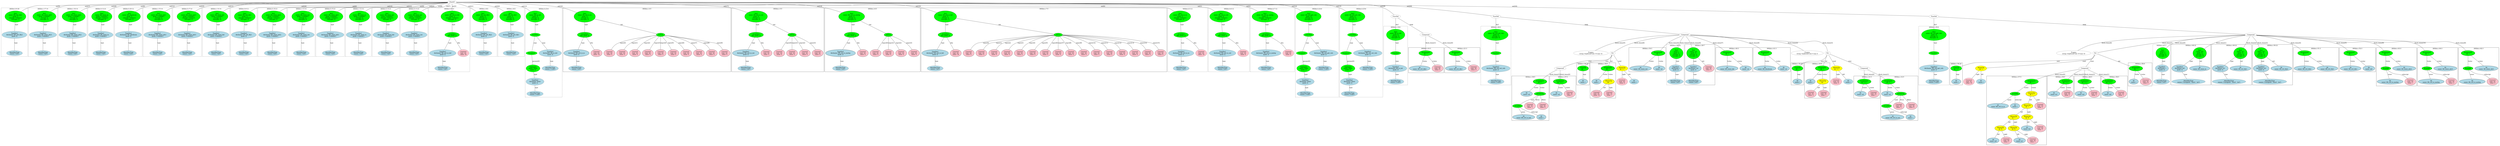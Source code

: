 strict graph "" {
	graph [bb="0,0,21601,1501.4"];
	node [label="\N"];
	subgraph cluster25 {
		graph [bb="602,921.07,828,1424.4",
			label="liftlibio.h:9:28",
			lheight=0.21,
			lp="715,1412.9",
			lwidth=1.10,
			style=dashed
		];
		27	[fillcolor=lightblue,
			height=0.74639,
			label="IdentifierType
names: ['int']",
			pos="715,955.94",
			style="filled,dashed",
			width=1.8463];
		26	[fillcolor=lightblue,
			height=1.041,
			label="TypeDecl
declname: lift_ctrl_dly2
quals: []",
			pos="715,1145.3",
			style="filled,dashed",
			width=2.907];
		26 -- 27	[label=type,
			lp="727,1061.1",
			pos="715,1107.7 715,1071 715,1015.3 715,982.87"];
		25	[fillcolor=green,
			height=1.6303,
			label="Decl
name: lift_ctrl_dly2
quals: []
storage: ['extern']
funcspec: []",
			pos="724,1334.7",
			style="filled,dashed",
			width=2.4552];
		25 -- 26	[label=type,
			lp="733,1250.5",
			pos="721.23,1275.9 719.77,1245.6 718.03,1209.4 716.76,1182.9"];
	}
	subgraph cluster152 {
		graph [bb="4010,921.07,4256,1424.4",
			label="liftlibio.c:17:14",
			lheight=0.21,
			lp="4133,1412.9",
			lwidth=1.18,
			style=dashed
		];
		154	[fillcolor=lightblue,
			height=0.74639,
			label="IdentifierType
names: ['int']",
			pos="4133,955.94",
			style="filled,dashed",
			width=1.8463];
		153	[fillcolor=lightblue,
			height=1.041,
			label="TypeDecl
declname: lift_simio_adc3
quals: ['volatile']",
			pos="4133,1145.3",
			style="filled,dashed",
			width=3.182];
		153 -- 154	[label=type,
			lp="4145,1061.1",
			pos="4133,1107.7 4133,1071 4133,1015.3 4133,982.87"];
		152	[fillcolor=green,
			height=1.6303,
			label="Decl
name: lift_simio_adc3
quals: ['volatile']
storage: []
funcspec: []",
			pos="4125,1334.7",
			style="filled,dashed",
			width=2.7499];
		152 -- 153	[label=type,
			lp="4141,1250.5",
			pos="4127.5,1275.9 4128.8,1245.6 4130.3,1209.4 4131.4,1182.9"];
	}
	subgraph cluster217 {
		graph [bb="13747,627.16,13857,856.25",
			label="liftlibio.c:36:31",
			lheight=0.21,
			lp="13802,844.75",
			lwidth=1.18
		];
		218	[fillcolor=lightblue,
			height=0.74639,
			label="ID
name: i",
			pos="13802,662.03",
			style=filled,
			width=1.1392];
		217	[fillcolor=green,
			height=0.74639,
			label="UnaryOp
op: --",
			pos="13802,798.38",
			style=filled,
			width=1.316];
		217 -- 218	[label=expr,
			lp="13814,735.4",
			pos="13802,771.47 13802,747.84 13802,713.07 13802,689.31"];
	}
	subgraph cluster161 {
		graph [bb="12383,752.9,12685,1013.8",
			label="liftlibio.c:21:3",
			lheight=0.21,
			lp="12534,1002.3",
			lwidth=1.10
		];
		162	[fillcolor=lightblue,
			height=0.74639,
			label="ID
name: lift_ctrl_dly1",
			pos="12479,798.38",
			style=filled,
			width=2.4552];
		161	[fillcolor=green,
			height=0.74639,
			label="Assignment
op: =",
			pos="12479,955.94",
			style=filled,
			width=1.6106];
		161 -- 162	[label=lvalue,
			lp="12496,871.75",
			pos="12479,928.9 12479,900.18 12479,854.25 12479,825.5"];
		163	[fillcolor=pink,
			height=1.041,
			label="Constant
type: int
value: 0",
			pos="12631,798.38",
			style=filled,
			width=1.2767];
		161 -- 163	[label=rvalue,
			lp="12586,871.75",
			pos="12503,931.06 12522,911.1 12551,881.88 12576,856.25 12585,847.2 12594,837.31 12603,828.35"];
	}
	subgraph cluster209 {
		graph [bb="13519,490.6,13739,856.25",
			label="liftlibio.c:36:9",
			lheight=0.21,
			lp="13629,844.75",
			lwidth=1.10
		];
		210	[fillcolor=lightblue,
			height=0.74639,
			label="ID
name: i",
			pos="13570,662.03",
			style=filled,
			width=1.1392];
		209	[fillcolor=green,
			height=0.74639,
			label="Assignment
op: =",
			pos="13673,798.38",
			style=filled,
			width=1.6106];
		209 -- 210	[label=lvalue,
			lp="13648,735.4",
			pos="13654,772.74 13635,748.19 13607,710.78 13588,686.61"];
		211	[fillcolor=yellow,
			height=0.74639,
			label="BinaryOp
op: -",
			pos="13679,662.03",
			style=filled,
			width=1.3749];
		209 -- 211	[label=rvalue,
			lp="13693,735.4",
			pos="13674,771.47 13675,747.84 13677,713.07 13678,689.31"];
		212	[fillcolor=pink,
			height=1.041,
			label="Constant
type: int
value: 14",
			pos="13574,536.08",
			style=filled,
			width=1.316];
		211 -- 212	[label=left,
			lp="13642,599.05",
			pos="13659,637.42 13642,617.62 13618,589.19 13600,567.64"];
		213	[fillcolor=pink,
			height=1.041,
			label="Constant
type: int
value: 1",
			pos="13685,536.08",
			style=filled,
			width=1.2767];
		211 -- 213	[label=right,
			lp="13696,599.05",
			pos="13680,635.05 13681,617.3 13682,593.52 13683,573.84"];
	}
	subgraph cluster149 {
		graph [bb="3756,921.07,4002,1424.4",
			label="liftlibio.c:16:14",
			lheight=0.21,
			lp="3879,1412.9",
			lwidth=1.18,
			style=dashed
		];
		151	[fillcolor=lightblue,
			height=0.74639,
			label="IdentifierType
names: ['int']",
			pos="3879,955.94",
			style="filled,dashed",
			width=1.8463];
		150	[fillcolor=lightblue,
			height=1.041,
			label="TypeDecl
declname: lift_simio_adc2
quals: ['volatile']",
			pos="3879,1145.3",
			style="filled,dashed",
			width=3.182];
		150 -- 151	[label=type,
			lp="3891,1061.1",
			pos="3879,1107.7 3879,1071 3879,1015.3 3879,982.87"];
		149	[fillcolor=green,
			height=1.6303,
			label="Decl
name: lift_simio_adc2
quals: ['volatile']
storage: []
funcspec: []",
			pos="3879,1334.7",
			style="filled,dashed",
			width=2.7499];
		149 -- 150	[label=type,
			lp="3891,1250.5",
			pos="3879,1275.9 3879,1245.6 3879,1209.4 3879,1182.9"];
	}
	subgraph cluster164 {
		graph [bb="12073,752.9,12375,1013.8",
			label="liftlibio.c:22:3",
			lheight=0.21,
			lp="12224,1002.3",
			lwidth=1.10
		];
		165	[fillcolor=lightblue,
			height=0.74639,
			label="ID
name: lift_ctrl_dly2",
			pos="12169,798.38",
			style=filled,
			width=2.4552];
		164	[fillcolor=green,
			height=0.74639,
			label="Assignment
op: =",
			pos="12269,955.94",
			style=filled,
			width=1.6106];
		164 -- 165	[label=lvalue,
			lp="12236,871.75",
			pos="12253,929.94 12234,901.09 12204,853.87 12185,824.82"];
		166	[fillcolor=pink,
			height=1.041,
			label="Constant
type: int
value: 0",
			pos="12321,798.38",
			style=filled,
			width=1.2767];
		164 -- 166	[label=rvalue,
			lp="12316,871.75",
			pos="12278,929.25 12286,903.45 12300,863.49 12309,834.71"];
	}
	subgraph cluster28 {
		graph [bb="836,921.07,1060,1424.4",
			label="liftlibio.h:12:21",
			lheight=0.21,
			lp="948,1412.9",
			lwidth=1.19,
			style=dashed
		];
		30	[fillcolor=lightblue,
			height=0.74639,
			label="IdentifierType
names: ['int']",
			pos="948,955.94",
			style="filled,dashed",
			width=1.8463];
		29	[fillcolor=lightblue,
			height=1.041,
			label="TypeDecl
declname: lift_simio_in
quals: ['volatile']",
			pos="948,1145.3",
			style="filled,dashed",
			width=2.8874];
		29 -- 30	[label=type,
			lp="960,1061.1",
			pos="948,1107.7 948,1071 948,1015.3 948,982.87"];
		28	[fillcolor=green,
			height=1.6303,
			label="Decl
name: lift_simio_in
quals: ['volatile']
storage: ['extern']
funcspec: []",
			pos="960,1334.7",
			style="filled,dashed",
			width=2.4552];
		28 -- 29	[label=type,
			lp="968,1250.5",
			pos="956.3,1275.9 954.36,1245.6 952.04,1209.4 950.34,1182.9"];
	}
	subgraph cluster204 {
		graph [bb="14487,763.51,14807,1013.8",
			label="liftlibio.c:34:3",
			lheight=0.21,
			lp="14647,1002.3",
			lwidth=1.10
		];
		205	[fillcolor=lightblue,
			height=0.74639,
			label="ID
name: lift_simio_out",
			pos="14588,798.38",
			style=filled,
			width=2.5731];
		204	[fillcolor=green,
			height=0.74639,
			label="Assignment
op: =",
			pos="14588,955.94",
			style=filled,
			width=1.6106];
		204 -- 205	[label=lvalue,
			lp="14605,871.75",
			pos="14588,928.9 14588,900.18 14588,854.25 14588,825.5"];
		206	[fillcolor=lightblue,
			height=0.74639,
			label="ID
name: val",
			pos="14749,798.38",
			style=filled,
			width=1.3946];
		204 -- 206	[label=rvalue,
			lp="14696,871.75",
			pos="14612,931.31 14643,901.73 14695,851.41 14725,822.21"];
	}
	subgraph cluster46 {
		graph [bb="2312,921.07,2546,1424.4",
			label="liftlibio.h:20:12",
			lheight=0.21,
			lp="2429,1412.9",
			lwidth=1.19,
			style=dashed
		];
		48	[fillcolor=lightblue,
			height=0.74639,
			label="IdentifierType
names: ['int']",
			pos="2429,955.94",
			style="filled,dashed",
			width=1.8463];
		47	[fillcolor=lightblue,
			height=1.041,
			label="TypeDecl
declname: lift_checksum
quals: []",
			pos="2429,1145.3",
			style="filled,dashed",
			width=3.0248];
		47 -- 48	[label=type,
			lp="2441,1061.1",
			pos="2429,1107.7 2429,1071 2429,1015.3 2429,982.87"];
		46	[fillcolor=green,
			height=1.6303,
			label="Decl
name: lift_checksum
quals: []
storage: ['extern']
funcspec: []",
			pos="2437,1334.7",
			style="filled,dashed",
			width=2.5731];
		46 -- 47	[label=type,
			lp="2446,1250.5",
			pos="2434.5,1275.9 2433.2,1245.6 2431.7,1209.4 2430.6,1182.9"];
	}
	subgraph cluster146 {
		graph [bb="3502,921.07,3748,1424.4",
			label="liftlibio.c:15:14",
			lheight=0.21,
			lp="3625,1412.9",
			lwidth=1.18,
			style=dashed
		];
		148	[fillcolor=lightblue,
			height=0.74639,
			label="IdentifierType
names: ['int']",
			pos="3625,955.94",
			style="filled,dashed",
			width=1.8463];
		147	[fillcolor=lightblue,
			height=1.041,
			label="TypeDecl
declname: lift_simio_adc1
quals: ['volatile']",
			pos="3625,1145.3",
			style="filled,dashed",
			width=3.182];
		147 -- 148	[label=type,
			lp="3637,1061.1",
			pos="3625,1107.7 3625,1071 3625,1015.3 3625,982.87"];
		146	[fillcolor=green,
			height=1.6303,
			label="Decl
name: lift_simio_adc1
quals: ['volatile']
storage: []
funcspec: []",
			pos="3637,1334.7",
			style="filled,dashed",
			width=2.7499];
		146 -- 147	[label=type,
			lp="3645,1250.5",
			pos="3633.3,1275.9 3631.4,1245.6 3629,1209.4 3627.3,1182.9"];
	}
	subgraph cluster196 {
		graph [bb="16015,259.91,16339,719.9",
			label="liftlibio.c:32:5",
			lheight=0.21,
			lp="16177,708.4",
			lwidth=1.10
		];
		197	[fillcolor=lightblue,
			height=0.74639,
			label="ID
name: val",
			pos="16073,536.08",
			style=filled,
			width=1.3946];
		196	[fillcolor=green,
			height=0.74639,
			label="Assignment
op: |=",
			pos="16106,662.03",
			style=filled,
			width=1.6106];
		196 -- 197	[label=lvalue,
			lp="16109,599.05",
			pos="16099,635.35 16093,614.07 16085,583.99 16080,562.73"];
		198	[fillcolor=green,
			height=0.5,
			label=TernaryOp,
			pos="16191,536.08",
			style=filled,
			width=1.3721];
		196 -- 198	[label=rvalue,
			lp="16171,599.05",
			pos="16123,636.24 16140,611.8 16165,575.11 16179,553.88"];
		199	[fillcolor=green,
			height=0.5,
			label=ArrayRef,
			pos="16067,410.12",
			style=filled,
			width=1.2277];
		198 -- 199	[label=cond,
			lp="16150,473.1",
			pos="16175,518.87 16151,494.99 16106,450.6 16083,426.94"];
		202	[fillcolor=pink,
			height=1.041,
			label="Constant
type: int
value: 1",
			pos="16175,410.12",
			style=filled,
			width=1.2767];
		198 -- 202	[label=iftrue,
			lp="16199,473.1",
			pos="16189,517.84 16186,499.75 16183,470.76 16180,447.56"];
		203	[fillcolor=pink,
			height=1.041,
			label="Constant
type: int
value: 0",
			pos="16285,410.12",
			style=filled,
			width=1.2767];
		198 -- 203	[label=iffalse,
			lp="16261,473.1",
			pos="16203,518.62 16218,499.26 16243,466.69 16261,442.46"];
		200	[fillcolor=lightblue,
			height=0.74639,
			label="ID
name: lift_ctrl_io_out",
			pos="16119,294.78",
			style=filled,
			width=2.6713];
		199 -- 200	[label=name,
			lp="16114,347.15",
			pos="16075,391.91 16083,373.21 16097,343.12 16107,321.59"];
		201	[fillcolor=lightblue,
			height=0.74639,
			label="ID
name: i",
			pos="16274,294.78",
			style=filled,
			width=1.1392];
		199 -- 201	[label=subscript,
			lp="16210,347.15",
			pos="16087,394.02 16097,387.15 16109,379.13 16120,372.65 16164,346.65 16178,344.81 16224,321.65 16230,318.61 16236,315.33 16243,312.16"];
	}
	subgraph cluster43 {
		graph [bb="2058,921.07,2304,1424.4",
			label="liftlibio.h:17:21",
			lheight=0.21,
			lp="2181,1412.9",
			lwidth=1.19,
			style=dashed
		];
		45	[fillcolor=lightblue,
			height=0.74639,
			label="IdentifierType
names: ['int']",
			pos="2181,955.94",
			style="filled,dashed",
			width=1.8463];
		44	[fillcolor=lightblue,
			height=1.041,
			label="TypeDecl
declname: lift_simio_adc3
quals: ['volatile']",
			pos="2181,1145.3",
			style="filled,dashed",
			width=3.182];
		44 -- 45	[label=type,
			lp="2193,1061.1",
			pos="2181,1107.7 2181,1071 2181,1015.3 2181,982.87"];
		43	[fillcolor=green,
			height=1.6303,
			label="Decl
name: lift_simio_adc3
quals: ['volatile']
storage: ['extern']
funcspec: []",
			pos="2193,1334.7",
			style="filled,dashed",
			width=2.7499];
		43 -- 44	[label=type,
			lp="2201,1250.5",
			pos="2189.3,1275.9 2187.4,1245.6 2185,1209.4 2183.3,1182.9"];
	}
	subgraph cluster193 {
		graph [bb="16347,490.6,16573,719.9",
			label="liftlibio.c:31:5",
			lheight=0.21,
			lp="16460,708.4",
			lwidth=1.10
		];
		194	[fillcolor=lightblue,
			height=0.74639,
			label="ID
name: val",
			pos="16405,536.08",
			style=filled,
			width=1.3946];
		193	[fillcolor=green,
			height=0.74639,
			label="Assignment
op: <<=",
			pos="16413,662.03",
			style=filled,
			width=1.6106];
		193 -- 194	[label=lvalue,
			lp="16427,599.05",
			pos="16411,635.05 16410,613.89 16408,584.17 16407,563.03"];
		195	[fillcolor=pink,
			height=1.041,
			label="Constant
type: int
value: 1",
			pos="16519,536.08",
			style=filled,
			width=1.2767];
		193 -- 195	[label=rvalue,
			lp="16490,599.05",
			pos="16434,636.84 16451,616.97 16475,588.72 16493,567.36"];
	}
	subgraph cluster143 {
		graph [bb="3262,921.07,3494,1424.4",
			label="liftlibio.c:14:14",
			lheight=0.21,
			lp="3378,1412.9",
			lwidth=1.18,
			style=dashed
		];
		145	[fillcolor=lightblue,
			height=0.74639,
			label="IdentifierType
names: ['int']",
			pos="3378,955.94",
			style="filled,dashed",
			width=1.8463];
		144	[fillcolor=lightblue,
			height=1.041,
			label="TypeDecl
declname: lift_simio_led
quals: ['volatile']",
			pos="3378,1145.3",
			style="filled,dashed",
			width=3.0052];
		144 -- 145	[label=type,
			lp="3390,1061.1",
			pos="3378,1107.7 3378,1071 3378,1015.3 3378,982.87"];
		143	[fillcolor=green,
			height=1.6303,
			label="Decl
name: lift_simio_led
quals: ['volatile']
storage: []
funcspec: []",
			pos="3386,1334.7",
			style="filled,dashed",
			width=2.5731];
		143 -- 144	[label=type,
			lp="3395,1250.5",
			pos="3383.5,1275.9 3382.2,1245.6 3380.7,1209.4 3379.6,1182.9"];
	}
	subgraph cluster190 {
		graph [bb="15697,627.16,15807,856.25",
			label="liftlibio.c:30:30",
			lheight=0.21,
			lp="15752,844.75",
			lwidth=1.18
		];
		191	[fillcolor=lightblue,
			height=0.74639,
			label="ID
name: i",
			pos="15752,662.03",
			style=filled,
			width=1.1392];
		190	[fillcolor=green,
			height=0.74639,
			label="UnaryOp
op: --",
			pos="15752,798.38",
			style=filled,
			width=1.316];
		190 -- 191	[label=expr,
			lp="15764,735.4",
			pos="15752,771.47 15752,747.84 15752,713.07 15752,689.31"];
	}
	subgraph cluster22 {
		graph [bb="368,921.07,594,1424.4",
			label="liftlibio.h:9:12",
			lheight=0.21,
			lp="481,1412.9",
			lwidth=1.10,
			style=dashed
		];
		24	[fillcolor=lightblue,
			height=0.74639,
			label="IdentifierType
names: ['int']",
			pos="481,955.94",
			style="filled,dashed",
			width=1.8463];
		23	[fillcolor=lightblue,
			height=1.041,
			label="TypeDecl
declname: lift_ctrl_dly1
quals: []",
			pos="481,1145.3",
			style="filled,dashed",
			width=2.907];
		23 -- 24	[label=type,
			lp="493,1061.1",
			pos="481,1107.7 481,1071 481,1015.3 481,982.87"];
		22	[fillcolor=green,
			height=1.6303,
			label="Decl
name: lift_ctrl_dly1
quals: []
storage: ['extern']
funcspec: []",
			pos="490,1334.7",
			style="filled,dashed",
			width=2.4552];
		22 -- 23	[label=type,
			lp="499,1250.5",
			pos="487.23,1275.9 485.77,1245.6 484.03,1209.4 482.76,1182.9"];
	}
	subgraph cluster40 {
		graph [bb="1804,921.07,2050,1424.4",
			label="liftlibio.h:16:21",
			lheight=0.21,
			lp="1927,1412.9",
			lwidth=1.19,
			style=dashed
		];
		42	[fillcolor=lightblue,
			height=0.74639,
			label="IdentifierType
names: ['int']",
			pos="1927,955.94",
			style="filled,dashed",
			width=1.8463];
		41	[fillcolor=lightblue,
			height=1.041,
			label="TypeDecl
declname: lift_simio_adc2
quals: ['volatile']",
			pos="1927,1145.3",
			style="filled,dashed",
			width=3.182];
		41 -- 42	[label=type,
			lp="1939,1061.1",
			pos="1927,1107.7 1927,1071 1927,1015.3 1927,982.87"];
		40	[fillcolor=green,
			height=1.6303,
			label="Decl
name: lift_simio_adc2
quals: ['volatile']
storage: ['extern']
funcspec: []",
			pos="1935,1334.7",
			style="filled,dashed",
			width=2.7499];
		40 -- 41	[label=type,
			lp="1944,1250.5",
			pos="1932.5,1275.9 1931.2,1245.6 1929.7,1209.4 1928.6,1182.9"];
	}
	subgraph cluster156 {
		graph [bb="11859,627.16,12065,1235",
			label="liftlibio.c:19:6",
			lheight=0.21,
			lp="11962,1223.5",
			lwidth=1.10,
			style=dashed
		];
		159	[fillcolor=lightblue,
			height=0.74639,
			label="IdentifierType
names: ['void']",
			pos="11962,662.03",
			style="filled,dashed",
			width=1.9053];
		158	[fillcolor=lightblue,
			height=1.041,
			label="TypeDecl
declname: lift_io_init
quals: []",
			pos="11962,798.38",
			style="filled,dashed",
			width=2.632];
		158 -- 159	[label=type,
			lp="11974,735.4",
			pos="11962,760.67 11962,737.98 11962,709.41 11962,689.05"];
		157	[fillcolor=green,
			height=0.5,
			label=FuncDecl,
			pos="11962,955.94",
			style="filled,dashed",
			width=1.2457];
		157 -- 158	[label=type,
			lp="11974,871.75",
			pos="11962,937.69 11962,913.33 11962,868.23 11962,836.15"];
		156	[fillcolor=green,
			height=1.6303,
			label="Decl
name: lift_io_init
quals: []
storage: []
funcspec: []",
			pos="11962,1145.3",
			style="filled,dashed",
			width=2.1999];
		156 -- 157	[label=type,
			lp="11974,1061.1",
			pos="11962,1086.6 11962,1047.9 11962,999.49 11962,974.19"];
	}
	subgraph cluster140 {
		graph [bb="3020,921.07,3254,1424.4",
			label="liftlibio.c:13:14",
			lheight=0.21,
			lp="3137,1412.9",
			lwidth=1.18,
			style=dashed
		];
		142	[fillcolor=lightblue,
			height=0.74639,
			label="IdentifierType
names: ['int']",
			pos="3137,955.94",
			style="filled,dashed",
			width=1.8463];
		141	[fillcolor=lightblue,
			height=1.041,
			label="TypeDecl
declname: lift_simio_out
quals: ['volatile']",
			pos="3137,1145.3",
			style="filled,dashed",
			width=3.0248];
		141 -- 142	[label=type,
			lp="3149,1061.1",
			pos="3137,1107.7 3137,1071 3137,1015.3 3137,982.87"];
		140	[fillcolor=green,
			height=1.6303,
			label="Decl
name: lift_simio_out
quals: ['volatile']
storage: []
funcspec: []",
			pos="3145,1334.7",
			style="filled,dashed",
			width=2.5731];
		140 -- 141	[label=type,
			lp="3154,1250.5",
			pos="3142.5,1275.9 3141.2,1245.6 3139.7,1209.4 3138.6,1182.9"];
	}
	subgraph cluster182 {
		graph [bb="15471,490.6,15689,856.25",
			label="liftlibio.c:30:9",
			lheight=0.21,
			lp="15580,844.75",
			lwidth=1.10
		];
		183	[fillcolor=lightblue,
			height=0.74639,
			label="ID
name: i",
			pos="15521,662.03",
			style=filled,
			width=1.1392];
		182	[fillcolor=green,
			height=0.74639,
			label="Assignment
op: =",
			pos="15623,798.38",
			style=filled,
			width=1.6106];
		182 -- 183	[label=lvalue,
			lp="15599,735.4",
			pos="15604,772.74 15586,748.19 15557,710.78 15539,686.61"];
		184	[fillcolor=yellow,
			height=0.74639,
			label="BinaryOp
op: -",
			pos="15630,662.03",
			style=filled,
			width=1.3749];
		182 -- 184	[label=rvalue,
			lp="15644,735.4",
			pos="15624,771.47 15626,747.84 15627,713.07 15629,689.31"];
		185	[fillcolor=pink,
			height=1.041,
			label="Constant
type: int
value: 4",
			pos="15525,536.08",
			style=filled,
			width=1.2767];
		184 -- 185	[label=left,
			lp="15594,599.05",
			pos="15610,637.42 15593,617.62 15569,589.19 15551,567.64"];
		186	[fillcolor=pink,
			height=1.041,
			label="Constant
type: int
value: 1",
			pos="15635,536.08",
			style=filled,
			width=1.2767];
		184 -- 186	[label=right,
			lp="15646,599.05",
			pos="15631,635.05 15632,617.3 15633,593.52 15634,573.84"];
	}
	subgraph cluster37 {
		graph [bb="1550,921.07,1796,1424.4",
			label="liftlibio.h:15:21",
			lheight=0.21,
			lp="1673,1412.9",
			lwidth=1.19,
			style=dashed
		];
		39	[fillcolor=lightblue,
			height=0.74639,
			label="IdentifierType
names: ['int']",
			pos="1673,955.94",
			style="filled,dashed",
			width=1.8463];
		38	[fillcolor=lightblue,
			height=1.041,
			label="TypeDecl
declname: lift_simio_adc1
quals: ['volatile']",
			pos="1673,1145.3",
			style="filled,dashed",
			width=3.182];
		38 -- 39	[label=type,
			lp="1685,1061.1",
			pos="1673,1107.7 1673,1071 1673,1015.3 1673,982.87"];
		37	[fillcolor=green,
			height=1.6303,
			label="Decl
name: lift_simio_adc1
quals: ['volatile']
storage: ['extern']
funcspec: []",
			pos="1685,1334.7",
			style="filled,dashed",
			width=2.7499];
		37 -- 38	[label=type,
			lp="1693,1250.5",
			pos="1681.3,1275.9 1679.4,1245.6 1677,1209.4 1675.3,1182.9"];
	}
	subgraph cluster177 {
		graph [bb="14331,627.16,14479,1045.6",
			label="liftlibio.c:28:16",
			lheight=0.21,
			lp="14405,1034.1",
			lwidth=1.18,
			style=dashed
		];
		179	[fillcolor=lightblue,
			height=0.74639,
			label="IdentifierType
names: ['int']",
			pos="14405,662.03",
			style="filled,dashed",
			width=1.8463];
		178	[fillcolor=lightblue,
			height=1.041,
			label="TypeDecl
declname: i
quals: []",
			pos="14408,798.38",
			style="filled,dashed",
			width=1.5713];
		178 -- 179	[label=type,
			lp="14419,735.4",
			pos="14407,760.67 14407,737.98 14406,709.41 14406,689.05"];
		177	[fillcolor=green,
			height=1.6303,
			label="Decl
name: i
quals: []
storage: []
funcspec: []",
			pos="14413,955.94",
			style="filled,dashed",
			width=1.591];
		177 -- 178	[label=type,
			lp="14423,871.75",
			pos="14411,897.01 14410,876.63 14410,854.29 14409,836.13"];
	}
	subgraph cluster137 {
		graph [bb="2788,921.07,3012,1424.4",
			label="liftlibio.c:12:14",
			lheight=0.21,
			lp="2900,1412.9",
			lwidth=1.18,
			style=dashed
		];
		139	[fillcolor=lightblue,
			height=0.74639,
			label="IdentifierType
names: ['int']",
			pos="2900,955.94",
			style="filled,dashed",
			width=1.8463];
		138	[fillcolor=lightblue,
			height=1.041,
			label="TypeDecl
declname: lift_simio_in
quals: ['volatile']",
			pos="2900,1145.3",
			style="filled,dashed",
			width=2.8874];
		138 -- 139	[label=type,
			lp="2912,1061.1",
			pos="2900,1107.7 2900,1071 2900,1015.3 2900,982.87"];
		137	[fillcolor=green,
			height=1.6303,
			label="Decl
name: lift_simio_in
quals: ['volatile']
storage: []
funcspec: []",
			pos="2908,1334.7",
			style="filled,dashed",
			width=2.4552];
		137 -- 138	[label=type,
			lp="2917,1250.5",
			pos="2905.5,1275.9 2904.2,1245.6 2902.7,1209.4 2901.6,1182.9"];
	}
	subgraph cluster168 {
		graph [bb="12693,627.16,12945,1235",
			label="liftlibio.c:26:6",
			lheight=0.21,
			lp="12819,1223.5",
			lwidth=1.10,
			style=dashed
		];
		171	[fillcolor=lightblue,
			height=0.74639,
			label="IdentifierType
names: ['void']",
			pos="12819,662.03",
			style="filled,dashed",
			width=1.9053];
		170	[fillcolor=lightblue,
			height=1.041,
			label="TypeDecl
declname: lift_ctrl_set_vals
quals: []",
			pos="12819,798.38",
			style="filled,dashed",
			width=3.2802];
		170 -- 171	[label=type,
			lp="12831,735.4",
			pos="12819,760.67 12819,737.98 12819,709.41 12819,689.05"];
		169	[fillcolor=green,
			height=0.5,
			label=FuncDecl,
			pos="12819,955.94",
			style="filled,dashed",
			width=1.2457];
		169 -- 170	[label=type,
			lp="12831,871.75",
			pos="12819,937.69 12819,913.33 12819,868.23 12819,836.15"];
		168	[fillcolor=green,
			height=1.6303,
			label="Decl
name: lift_ctrl_set_vals
quals: []
storage: []
funcspec: []",
			pos="12819,1145.3",
			style="filled,dashed",
			width=2.8481];
		168 -- 169	[label=type,
			lp="12831,1061.1",
			pos="12819,1086.6 12819,1047.9 12819,999.49 12819,974.19"];
	}
	subgraph cluster34 {
		graph [bb="1310,921.07,1542,1424.4",
			label="liftlibio.h:14:21",
			lheight=0.21,
			lp="1426,1412.9",
			lwidth=1.19,
			style=dashed
		];
		36	[fillcolor=lightblue,
			height=0.74639,
			label="IdentifierType
names: ['int']",
			pos="1426,955.94",
			style="filled,dashed",
			width=1.8463];
		35	[fillcolor=lightblue,
			height=1.041,
			label="TypeDecl
declname: lift_simio_led
quals: ['volatile']",
			pos="1426,1145.3",
			style="filled,dashed",
			width=3.0052];
		35 -- 36	[label=type,
			lp="1438,1061.1",
			pos="1426,1107.7 1426,1071 1426,1015.3 1426,982.87"];
		34	[fillcolor=green,
			height=1.6303,
			label="Decl
name: lift_simio_led
quals: ['volatile']
storage: ['extern']
funcspec: []",
			pos="1437,1334.7",
			style="filled,dashed",
			width=2.5731];
		34 -- 35	[label=type,
			lp="1445,1250.5",
			pos="1433.6,1275.9 1431.8,1245.6 1429.7,1209.4 1428.1,1182.9"];
	}
	subgraph cluster31 {
		graph [bb="1068,921.07,1302,1424.4",
			label="liftlibio.h:13:21",
			lheight=0.21,
			lp="1185,1412.9",
			lwidth=1.19,
			style=dashed
		];
		33	[fillcolor=lightblue,
			height=0.74639,
			label="IdentifierType
names: ['int']",
			pos="1185,955.94",
			style="filled,dashed",
			width=1.8463];
		32	[fillcolor=lightblue,
			height=1.041,
			label="TypeDecl
declname: lift_simio_out
quals: ['volatile']",
			pos="1185,1145.3",
			style="filled,dashed",
			width=3.0248];
		32 -- 33	[label=type,
			lp="1197,1061.1",
			pos="1185,1107.7 1185,1071 1185,1015.3 1185,982.87"];
		31	[fillcolor=green,
			height=1.6303,
			label="Decl
name: lift_simio_out
quals: ['volatile']
storage: ['extern']
funcspec: []",
			pos="1193,1334.7",
			style="filled,dashed",
			width=2.5731];
		31 -- 32	[label=type,
			lp="1202,1250.5",
			pos="1190.5,1275.9 1189.2,1245.6 1187.7,1209.4 1186.6,1182.9"];
	}
	subgraph cluster173 {
		graph [bb="14065,627.16,14323,1045.6",
			label="liftlibio.c:28:7",
			lheight=0.21,
			lp="14194,1034.1",
			lwidth=1.10
		];
		175	[fillcolor=lightblue,
			height=0.74639,
			label="IdentifierType
names: ['int']",
			pos="14141,662.03",
			style="filled,dashed",
			width=1.8463];
		174	[fillcolor=lightblue,
			height=1.041,
			label="TypeDecl
declname: val
quals: []",
			pos="14139,798.38",
			style=filled,
			width=1.8267];
		174 -- 175	[label=type,
			lp="14152,735.4",
			pos="14140,760.67 14140,737.98 14140,709.41 14141,689.05"];
		173	[fillcolor=green,
			height=1.6303,
			label="Decl
name: val
quals: []
storage: []
funcspec: []",
			pos="14258,955.94",
			style=filled,
			width=1.591];
		173 -- 174	[label=type,
			lp="14211,871.75",
			pos="14223,909.1 14204,884.73 14182,855.28 14165,833.04"];
		176	[fillcolor=pink,
			height=1.041,
			label="Constant
type: int
value: 0",
			pos="14269,798.38",
			style=filled,
			width=1.2767];
		173 -- 176	[label=init,
			lp="14274,871.75",
			pos="14262,897.01 14264,876.63 14265,854.29 14266,836.13"];
	}
	subgraph cluster17 {
		graph [bb="8,763.51,360,1424.4",
			label="liftlibio.h:8:12",
			lheight=0.21,
			lp="184,1412.9",
			lwidth=1.10,
			style=dashed
		];
		20	[fillcolor=lightblue,
			height=0.74639,
			label="IdentifierType
names: ['int']",
			pos="128,798.38",
			style="filled,dashed",
			width=1.8463];
		19	[fillcolor=lightblue,
			height=1.041,
			label="TypeDecl
declname: lift_ctrl_io_led
quals: []",
			pos="128,955.94",
			style="filled,dashed",
			width=3.1034];
		19 -- 20	[label=type,
			lp="140,871.75",
			pos="128,918.07 128,889.5 128,850.63 128,825.28"];
		18	[fillcolor=green,
			height=0.74639,
			label="ArrayDecl
dim_quals: []",
			pos="257,1145.3",
			style="filled,dashed",
			width=1.7678];
		18 -- 19	[label=type,
			lp="217,1061.1",
			pos="239.87,1119.4 217.53,1087 178.28,1030 152.72,992.84"];
		21	[fillcolor=pink,
			height=1.041,
			label="Constant
type: int
value: 16",
			pos="305,955.94",
			style="filled,dashed",
			width=1.316];
		18 -- 21	[label=dim,
			lp="291,1061.1",
			pos="263.67,1118.3 272.02,1085.7 286.35,1029.7 295.75,993.04"];
		17	[fillcolor=green,
			height=1.6303,
			label="Decl
name: lift_ctrl_io_led
quals: []
storage: ['extern']
funcspec: []",
			pos="257,1334.7",
			style="filled,dashed",
			width=2.6517];
		17 -- 18	[label=type,
			lp="269,1250.5",
			pos="257,1275.9 257,1241.3 257,1199 257,1172.3"];
	}
	subgraph cluster134 {
		graph [bb="2554,921.07,2780,1424.4",
			label="liftlibio.c:9:5",
			lheight=0.21,
			lp="2667,1412.9",
			lwidth=1.00,
			style=dashed
		];
		136	[fillcolor=lightblue,
			height=0.74639,
			label="IdentifierType
names: ['int']",
			pos="2667,955.94",
			style="filled,dashed",
			width=1.8463];
		135	[fillcolor=lightblue,
			height=1.041,
			label="TypeDecl
declname: lift_ctrl_dly2
quals: []",
			pos="2667,1145.3",
			style="filled,dashed",
			width=2.907];
		135 -- 136	[label=type,
			lp="2679,1061.1",
			pos="2667,1107.7 2667,1071 2667,1015.3 2667,982.87"];
		134	[fillcolor=green,
			height=1.6303,
			label="Decl
name: lift_ctrl_dly2
quals: []
storage: []
funcspec: []",
			pos="2676,1334.7",
			style="filled,dashed",
			width=2.4552];
		134 -- 135	[label=type,
			lp="2685,1250.5",
			pos="2673.2,1275.9 2671.8,1245.6 2670,1209.4 2668.8,1182.9"];
	}
	subgraph cluster220 {
		graph [bb="13285,490.6,13511,719.9",
			label="liftlibio.c:37:5",
			lheight=0.21,
			lp="13398,708.4",
			lwidth=1.10
		];
		221	[fillcolor=lightblue,
			height=0.74639,
			label="ID
name: val",
			pos="13343,536.08",
			style=filled,
			width=1.3946];
		220	[fillcolor=green,
			height=0.74639,
			label="Assignment
op: <<=",
			pos="13375,662.03",
			style=filled,
			width=1.6106];
		220 -- 221	[label=lvalue,
			lp="13378,599.05",
			pos="13368,635.05 13363,613.89 13355,584.17 13350,563.03"];
		222	[fillcolor=pink,
			height=1.041,
			label="Constant
type: int
value: 1",
			pos="13457,536.08",
			style=filled,
			width=1.2767];
		220 -- 222	[label=rvalue,
			lp="13438,599.05",
			pos="13391,636.24 13404,617.03 13422,590.24 13436,569.35"];
	}
	subgraph cluster223 {
		graph [bb="12953,259.91,13277,719.9",
			label="liftlibio.c:38:5",
			lheight=0.21,
			lp="13115,708.4",
			lwidth=1.10
		];
		224	[fillcolor=lightblue,
			height=0.74639,
			label="ID
name: val",
			pos="13046,536.08",
			style=filled,
			width=1.3946];
		223	[fillcolor=green,
			height=0.74639,
			label="Assignment
op: |=",
			pos="13164,662.03",
			style=filled,
			width=1.6106];
		223 -- 224	[label=lvalue,
			lp="13130,599.05",
			pos="13141,637.13 13120,615.04 13089,582.41 13068,560.48"];
		225	[fillcolor=green,
			height=0.5,
			label=TernaryOp,
			pos="13164,536.08",
			style=filled,
			width=1.3721];
		223 -- 225	[label=rvalue,
			lp="13181,599.05",
			pos="13164,635.05 13164,610.77 13164,575.21 13164,554.28"];
		226	[fillcolor=green,
			height=0.5,
			label=ArrayRef,
			pos="13005,410.12",
			style=filled,
			width=1.2277];
		225 -- 226	[label=cond,
			lp="13108,473.1",
			pos="13144,519.38 13113,495.4 13055,449.97 13024,426.31"];
		229	[fillcolor=pink,
			height=1.041,
			label="Constant
type: int
value: 1",
			pos="13113,410.12",
			style=filled,
			width=1.2767];
		225 -- 229	[label=iftrue,
			lp="13157,473.1",
			pos="13157,518.1 13149,499.6 13137,469.5 13127,445.93"];
		230	[fillcolor=pink,
			height=1.041,
			label="Constant
type: int
value: 0",
			pos="13223,410.12",
			style=filled,
			width=1.2767];
		225 -- 230	[label=iffalse,
			lp="13215,473.1",
			pos="13172,518.1 13181,499.47 13195,469.07 13207,445.42"];
		227	[fillcolor=lightblue,
			height=0.74639,
			label="ID
name: lift_ctrl_io_led",
			pos="13056,294.78",
			style=filled,
			width=2.6517];
		226 -- 227	[label=name,
			lp="13052,347.15",
			pos="13013,391.91 13021,373.21 13035,343.12 13044,321.59"];
		228	[fillcolor=lightblue,
			height=0.74639,
			label="ID
name: i",
			pos="13210,294.78",
			style=filled,
			width=1.1392];
		226 -- 228	[label=subscript,
			lp="13146,347.15",
			pos="13025,394.06 13035,387.2 13047,379.18 13058,372.65 13102,346.88 13115,344.63 13160,321.65 13166,318.59 13172,315.3 13179,312.13"];
	}
	subgraph cluster231 {
		graph [bb="14815,763.51,15135,1013.8",
			label="liftlibio.c:40:3",
			lheight=0.21,
			lp="14975,1002.3",
			lwidth=1.10
		];
		232	[fillcolor=lightblue,
			height=0.74639,
			label="ID
name: lift_simio_led",
			pos="14916,798.38",
			style=filled,
			width=2.5731];
		231	[fillcolor=green,
			height=0.74639,
			label="Assignment
op: =",
			pos="14916,955.94",
			style=filled,
			width=1.6106];
		231 -- 232	[label=lvalue,
			lp="14933,871.75",
			pos="14916,928.9 14916,900.18 14916,854.25 14916,825.5"];
		233	[fillcolor=lightblue,
			height=0.74639,
			label="ID
name: val",
			pos="15077,798.38",
			style=filled,
			width=1.3946];
		231 -- 233	[label=rvalue,
			lp="15024,871.75",
			pos="14940,931.31 14971,901.73 15023,851.41 15053,822.21"];
	}
	subgraph cluster234 {
		graph [bb="15143,763.51,15463,1013.8",
			label="liftlibio.c:41:3",
			lheight=0.21,
			lp="15303,1002.3",
			lwidth=1.10
		];
		235	[fillcolor=lightblue,
			height=0.74639,
			label="ID
name: lift_checksum",
			pos="15244,798.38",
			style=filled,
			width=2.5731];
		234	[fillcolor=green,
			height=0.74639,
			label="Assignment
op: +=",
			pos="15244,955.94",
			style=filled,
			width=1.6106];
		234 -- 235	[label=lvalue,
			lp="15261,871.75",
			pos="15244,928.9 15244,900.18 15244,854.25 15244,825.5"];
		236	[fillcolor=lightblue,
			height=0.74639,
			label="ID
name: val",
			pos="15405,798.38",
			style=filled,
			width=1.3946];
		234 -- 236	[label=rvalue,
			lp="15352,871.75",
			pos="15268,931.31 15299,901.73 15351,851.41 15381,822.21"];
	}
	subgraph cluster295 {
		graph [bb="17698,490.6,17924,719.9",
			label="liftlibio.c:59:5",
			lheight=0.21,
			lp="17811,708.4",
			lwidth=1.10
		];
		296	[fillcolor=lightblue,
			height=0.74639,
			label="ID
name: in1",
			pos="17756,536.08",
			style=filled,
			width=1.3946];
		295	[fillcolor=green,
			height=0.74639,
			label="Assignment
op: >>=",
			pos="17858,662.03",
			style=filled,
			width=1.6106];
		295 -- 296	[label=lvalue,
			lp="17830,599.05",
			pos="17838,636.54 17820,614.67 17794,582.82 17776,561.09"];
		297	[fillcolor=pink,
			height=1.041,
			label="Constant
type: int
value: 1",
			pos="17870,536.08",
			style=filled,
			width=1.2767];
		295 -- 297	[label=rvalue,
			lp="17881,599.05",
			pos="17861,635.05 17862,617.3 17865,593.52 17866,573.84"];
	}
	subgraph cluster298 {
		graph [bb="17932,490.6,18158,719.9",
			label="liftlibio.c:60:5",
			lheight=0.21,
			lp="18045,708.4",
			lwidth=1.10
		];
		299	[fillcolor=lightblue,
			height=0.74639,
			label="ID
name: in2",
			pos="17990,536.08",
			style=filled,
			width=1.3946];
		298	[fillcolor=green,
			height=0.74639,
			label="Assignment
op: >>=",
			pos="18068,662.03",
			style=filled,
			width=1.6106];
		298 -- 299	[label=lvalue,
			lp="18050,599.05",
			pos="18052,635.95 18039,614.3 18019,583.21 18005,561.7"];
		300	[fillcolor=pink,
			height=1.041,
			label="Constant
type: int
value: 1",
			pos="18104,536.08",
			style=filled,
			width=1.2767];
		298 -- 300	[label=rvalue,
			lp="18105,599.05",
			pos="18075,635.35 18081,617.34 18088,593.01 18094,573.07"];
	}
	subgraph cluster131 {
		graph [bb="4264,921.07,4490,1424.4",
			label="liftlibio.c:8:5",
			lheight=0.21,
			lp="4377,1412.9",
			lwidth=1.00,
			style=dashed
		];
		133	[fillcolor=lightblue,
			height=0.74639,
			label="IdentifierType
names: ['int']",
			pos="4377,955.94",
			style="filled,dashed",
			width=1.8463];
		132	[fillcolor=lightblue,
			height=1.041,
			label="TypeDecl
declname: lift_ctrl_dly1
quals: []",
			pos="4377,1145.3",
			style="filled,dashed",
			width=2.907];
		132 -- 133	[label=type,
			lp="4389,1061.1",
			pos="4377,1107.7 4377,1071 4377,1015.3 4377,982.87"];
		131	[fillcolor=green,
			height=1.6303,
			label="Decl
name: lift_ctrl_dly1
quals: []
storage: []
funcspec: []",
			pos="4368,1334.7",
			style="filled,dashed",
			width=2.4552];
		131 -- 132	[label=type,
			lp="4385,1250.5",
			pos="4370.8,1275.9 4372.2,1245.6 4374,1209.4 4375.2,1182.9"];
	}
	subgraph cluster292 {
		graph [bb="18166,490.6,18392,719.9",
			label="liftlibio.c:58:5",
			lheight=0.21,
			lp="18279,708.4",
			lwidth=1.10
		];
		293	[fillcolor=lightblue,
			height=0.74639,
			label="ID
name: in0",
			pos="18224,536.08",
			style=filled,
			width=1.3946];
		292	[fillcolor=green,
			height=0.74639,
			label="Assignment
op: >>=",
			pos="18232,662.03",
			style=filled,
			width=1.6106];
		292 -- 293	[label=lvalue,
			lp="18245,599.05",
			pos="18230,635.05 18229,613.89 18227,584.17 18226,563.03"];
		294	[fillcolor=pink,
			height=1.041,
			label="Constant
type: int
value: 1",
			pos="18338,536.08",
			style=filled,
			width=1.2767];
		292 -- 294	[label=rvalue,
			lp="18308,599.05",
			pos="18253,636.84 18270,616.97 18294,588.72 18312,567.36"];
	}
	subgraph cluster49 {
		graph [bb="4498,501.21,4816,1424.4",
			label="liftlibio.h:23:6",
			lheight=0.21,
			lp="4657,1412.9",
			lwidth=1.10,
			style=dashed
		];
		54	[fillcolor=lightblue,
			height=0.74639,
			label="IdentifierType
names: ['void']",
			pos="4581,536.08",
			style="filled,dashed",
			width=1.9053];
		53	[fillcolor=lightblue,
			height=1.041,
			label="TypeDecl
declname: None
quals: []",
			pos="4581,662.03",
			style="filled,dashed",
			width=2.082];
		53 -- 54	[label=type,
			lp="4593,599.05",
			pos="4581,624.51 4581,604.8 4581,580.93 4581,563.12"];
		52	[fillcolor=green,
			height=1.041,
			label="Typename
name: None
quals: []",
			pos="4566,798.38",
			style="filled,dashed",
			width=1.6303];
		52 -- 53	[label=type,
			lp="4586,735.4",
			pos="4570.1,760.67 4572.2,741.71 4574.8,718.65 4576.9,699.7"];
		51	[fillcolor=green,
			height=0.5,
			label=ParamList,
			pos="4553,955.94",
			style="filled,dashed",
			width=1.3179];
		51 -- 52	[label="params[0]",
			lp="4589,871.75",
			pos="4554.4,937.69 4556.5,913.25 4560.3,867.93 4563,835.84"];
		50	[fillcolor=green,
			height=0.5,
			label=FuncDecl,
			pos="4585,1145.3",
			style="filled,dashed",
			width=1.2457];
		50 -- 51	[label=args,
			lp="4583.5,1061.1",
			pos="4582,1127 4575.9,1091.2 4562,1009.4 4555.9,973.92"];
		55	[fillcolor=lightblue,
			height=1.041,
			label="TypeDecl
declname: lift_io_init
quals: []",
			pos="4713,955.94",
			style="filled,dashed",
			width=2.632];
		50 -- 55	[label=type,
			lp="4658,1061.1",
			pos="4596.4,1127.7 4617,1097.4 4661.2,1032.7 4688.9,992.21"];
		56	[fillcolor=lightblue,
			height=0.74639,
			label="IdentifierType
names: ['void']",
			pos="4713,798.38",
			style="filled,dashed",
			width=1.9053];
		55 -- 56	[label=type,
			lp="4725,871.75",
			pos="4713,918.07 4713,889.5 4713,850.63 4713,825.28"];
		49	[fillcolor=green,
			height=1.6303,
			label="Decl
name: lift_io_init
quals: []
storage: []
funcspec: []",
			pos="4585,1334.7",
			style="filled,dashed",
			width=2.1999];
		49 -- 50	[label=type,
			lp="4597,1250.5",
			pos="4585,1275.9 4585,1237.2 4585,1188.9 4585,1163.6"];
	}
	subgraph cluster73 {
		graph [bb="4824,763.51,6267,1424.4",
			label="liftlibio.c:4:5",
			lheight=0.21,
			lp="5545.5,1412.9",
			lwidth=1.00
		];
		76	[fillcolor=lightblue,
			height=0.74639,
			label="IdentifierType
names: ['int']",
			pos="4939,798.38",
			style="filled,dashed",
			width=1.8463];
		75	[fillcolor=lightblue,
			height=1.041,
			label="TypeDecl
declname: lift_ctrl_io_in
quals: []",
			pos="4939,955.94",
			style=filled,
			width=2.9856];
		75 -- 76	[label=type,
			lp="4951,871.75",
			pos="4939,918.07 4939,889.5 4939,850.63 4939,825.28"];
		74	[fillcolor=green,
			height=0.74639,
			label="ArrayDecl
dim_quals: []",
			pos="5047,1145.3",
			style=filled,
			width=1.7678];
		74 -- 75	[label=type,
			lp="5015,1061.1",
			pos="5032.4,1119 5013.7,1086.6 4981.1,1030 4959.8,993.02"];
		77	[fillcolor=pink,
			height=1.041,
			label="Constant
type: int
value: 10",
			pos="5112,955.94",
			style=filled,
			width=1.316];
		74 -- 77	[label=dim,
			lp="5089,1061.1",
			pos="5055.9,1118.7 5067.3,1085.9 5087,1029 5099.8,992.18"];
		73	[fillcolor=green,
			height=1.6303,
			label="Decl
name: lift_ctrl_io_in
quals: []
storage: []
funcspec: []",
			pos="5047,1334.7",
			style=filled,
			width=2.5338];
		73 -- 74	[label=type,
			lp="5059,1250.5",
			pos="5047,1275.9 5047,1241.3 5047,1199 5047,1172.3"];
		78	[fillcolor=green,
			height=0.5,
			label=InitList,
			pos="5663,1145.3",
			style=filled,
			width=1.011];
		73 -- 78	[label=init,
			lp="5346.5,1250.5",
			pos="5129.1,1308.7 5267.7,1266.6 5541.7,1183.2 5632.8,1155.5"];
		79	[fillcolor=pink,
			height=1.041,
			label="Constant
type: int
value: 0",
			pos="5223,955.94",
			style=filled,
			width=1.2767];
		78 -- 79	[label="exprs[0]",
			lp="5328,1061.1",
			pos="5626.5,1144.3 5552.9,1142.3 5384.5,1128.4 5278,1045.6 5260.1,1031.7 5246.6,1010.3 5237.4,991.93"];
		80	[fillcolor=pink,
			height=1.041,
			label="Constant
type: int
value: 0",
			pos="5333,955.94",
			style=filled,
			width=1.2767];
		78 -- 80	[label="exprs[1]",
			lp="5444,1061.1",
			pos="5628.6,1139.4 5572.7,1130 5461.2,1104.8 5388,1045.6 5370.4,1031.4 5356.9,1009.9 5347.6,991.65"];
		81	[fillcolor=pink,
			height=1.041,
			label="Constant
type: int
value: 0",
			pos="5443,955.94",
			style=filled,
			width=1.2767];
		78 -- 81	[label="exprs[2]",
			lp="5545,1061.1",
			pos="5636.1,1133.1 5601.1,1117.5 5539.5,1086.5 5498,1045.6 5482.1,1030 5468.8,1008.9 5459.2,991.22"];
		82	[fillcolor=pink,
			height=1.041,
			label="Constant
type: int
value: 0",
			pos="5553,955.94",
			style=filled,
			width=1.2767];
		78 -- 82	[label="exprs[3]",
			lp="5636,1061.1",
			pos="5651.6,1128.1 5641.2,1112.9 5625.5,1089.6 5613,1068.6 5597.8,1043.1 5581.9,1013.4 5570.3,991.11"];
		83	[fillcolor=pink,
			height=1.041,
			label="Constant
type: int
value: 0",
			pos="5663,955.94",
			style=filled,
			width=1.2767];
		78 -- 83	[label="exprs[4]",
			lp="5686,1061.1",
			pos="5663,1127 5663,1096.9 5663,1034 5663,993.71"];
		84	[fillcolor=pink,
			height=1.041,
			label="Constant
type: int
value: 0",
			pos="5773,955.94",
			style=filled,
			width=1.2767];
		78 -- 84	[label="exprs[5]",
			lp="5745,1061.1",
			pos="5674.4,1128.1 5684.8,1112.9 5700.5,1089.6 5713,1068.6 5728.2,1043.1 5744.1,1013.4 5755.7,991.11"];
		85	[fillcolor=pink,
			height=1.041,
			label="Constant
type: int
value: 0",
			pos="5883,955.94",
			style=filled,
			width=1.2767];
		78 -- 85	[label="exprs[6]",
			lp="5840,1061.1",
			pos="5689.9,1133.1 5724.9,1117.5 5786.5,1086.5 5828,1045.6 5843.9,1030 5857.2,1008.9 5866.8,991.22"];
		86	[fillcolor=pink,
			height=1.041,
			label="Constant
type: int
value: 0",
			pos="5993,955.94",
			style=filled,
			width=1.2767];
		78 -- 86	[label="exprs[7]",
			lp="5949,1061.1",
			pos="5697.4,1139.4 5753.3,1130 5864.8,1104.8 5938,1045.6 5955.6,1031.4 5969.1,1009.9 5978.4,991.65"];
		87	[fillcolor=pink,
			height=1.041,
			label="Constant
type: int
value: 0",
			pos="6103,955.94",
			style=filled,
			width=1.2767];
		78 -- 87	[label="exprs[8]",
			lp="6054,1061.1",
			pos="5699.5,1144.3 5773.2,1142.4 5941.6,1128.6 6048,1045.6 6065.9,1031.7 6079.4,1010.2 6088.6,991.9"];
		88	[fillcolor=pink,
			height=1.041,
			label="Constant
type: int
value: 0",
			pos="6213,955.94",
			style=filled,
			width=1.2767];
		78 -- 88	[label="exprs[9]",
			lp="6162,1061.1",
			pos="5698.5,1141.3 5799.3,1132.1 6085,1101.5 6158,1045.6 6176,1031.9 6189.5,1010.4 6198.7,992.03"];
	}
	subgraph cluster89 {
		graph [bb="6275,763.51,7065,1424.4",
			label="liftlibio.c:5:5",
			lheight=0.21,
			lp="6670,1412.9",
			lwidth=1.00
		];
		92	[fillcolor=lightblue,
			height=0.74639,
			label="IdentifierType
names: ['int']",
			pos="6395,798.38",
			style="filled,dashed",
			width=1.8463];
		91	[fillcolor=lightblue,
			height=1.041,
			label="TypeDecl
declname: lift_ctrl_io_out
quals: []",
			pos="6395,955.94",
			style=filled,
			width=3.1034];
		91 -- 92	[label=type,
			lp="6407,871.75",
			pos="6395,918.07 6395,889.5 6395,850.63 6395,825.28"];
		90	[fillcolor=green,
			height=0.74639,
			label="ArrayDecl
dim_quals: []",
			pos="6504,1145.3",
			style=filled,
			width=1.7678];
		90 -- 91	[label=type,
			lp="6472,1061.1",
			pos="6489.3,1119 6470.4,1086.6 6437.5,1030 6416,993.02"];
		93	[fillcolor=pink,
			height=1.041,
			label="Constant
type: int
value: 4",
			pos="6571,955.94",
			style=filled,
			width=1.2767];
		90 -- 93	[label=dim,
			lp="6547,1061.1",
			pos="6513.2,1118.7 6524.9,1085.9 6545.2,1029 6558.4,992.18"];
		89	[fillcolor=green,
			height=1.6303,
			label="Decl
name: lift_ctrl_io_out
quals: []
storage: []
funcspec: []",
			pos="6504,1334.7",
			style=filled,
			width=2.6713];
		89 -- 90	[label=type,
			lp="6516,1250.5",
			pos="6504,1275.9 6504,1241.3 6504,1199 6504,1172.3"];
		94	[fillcolor=green,
			height=0.5,
			label=InitList,
			pos="6791,1145.3",
			style=filled,
			width=1.011];
		89 -- 94	[label=init,
			lp="6648.5,1250.5",
			pos="6569.1,1291.2 6633.5,1249.2 6728.1,1187.4 6769.9,1160.1"];
		95	[fillcolor=pink,
			height=1.041,
			label="Constant
type: int
value: 0",
			pos="6681,955.94",
			style=filled,
			width=1.2767];
		94 -- 95	[label="exprs[0]",
			lp="6764,1061.1",
			pos="6779.6,1128.1 6769.2,1112.9 6753.5,1089.6 6741,1068.6 6725.8,1043.1 6709.9,1013.4 6698.3,991.11"];
		96	[fillcolor=pink,
			height=1.041,
			label="Constant
type: int
value: 0",
			pos="6791,955.94",
			style=filled,
			width=1.2767];
		94 -- 96	[label="exprs[1]",
			lp="6814,1061.1",
			pos="6791,1127 6791,1096.9 6791,1034 6791,993.71"];
		97	[fillcolor=pink,
			height=1.041,
			label="Constant
type: int
value: 0",
			pos="6901,955.94",
			style=filled,
			width=1.2767];
		94 -- 97	[label="exprs[2]",
			lp="6873,1061.1",
			pos="6802.4,1128.1 6812.8,1112.9 6828.5,1089.6 6841,1068.6 6856.2,1043.1 6872.1,1013.4 6883.7,991.11"];
		98	[fillcolor=pink,
			height=1.041,
			label="Constant
type: int
value: 0",
			pos="7011,955.94",
			style=filled,
			width=1.2767];
		94 -- 98	[label="exprs[3]",
			lp="6968,1061.1",
			pos="6817.9,1133.1 6852.9,1117.5 6914.5,1086.5 6956,1045.6 6971.9,1030 6985.2,1008.9 6994.8,991.22"];
	}
	subgraph cluster99 {
		graph [bb="7073,763.51,7889,1424.4",
			label="liftlibio.c:6:5",
			lheight=0.21,
			lp="7481,1412.9",
			lwidth=1.00
		];
		102	[fillcolor=lightblue,
			height=0.74639,
			label="IdentifierType
names: ['int']",
			pos="7206,798.38",
			style="filled,dashed",
			width=1.8463];
		101	[fillcolor=lightblue,
			height=1.041,
			label="TypeDecl
declname: lift_ctrl_io_analog
quals: []",
			pos="7206,955.94",
			style=filled,
			width=3.4766];
		101 -- 102	[label=type,
			lp="7218,871.75",
			pos="7206,918.07 7206,889.5 7206,850.63 7206,825.28"];
		100	[fillcolor=green,
			height=0.74639,
			label="ArrayDecl
dim_quals: []",
			pos="7321,1145.3",
			style=filled,
			width=1.7678];
		100 -- 101	[label=type,
			lp="7286,1061.1",
			pos="7305.5,1119 7285.6,1086.6 7250.8,1030 7228.1,993.02"];
		103	[fillcolor=pink,
			height=1.041,
			label="Constant
type: int
value: 4",
			pos="7395,955.94",
			style=filled,
			width=1.2767];
		100 -- 103	[label=dim,
			lp="7367,1061.1",
			pos="7331.1,1118.7 7344.1,1085.8 7366.7,1028.7 7381.2,991.84"];
		99	[fillcolor=green,
			height=1.6303,
			label="Decl
name: lift_ctrl_io_analog
quals: []
storage: []
funcspec: []",
			pos="7321,1334.7",
			style=filled,
			width=3.0445];
		99 -- 100	[label=type,
			lp="7333,1250.5",
			pos="7321,1275.9 7321,1241.3 7321,1199 7321,1172.3"];
		104	[fillcolor=green,
			height=0.5,
			label=InitList,
			pos="7615,1145.3",
			style=filled,
			width=1.011];
		99 -- 104	[label=init,
			lp="7469.5,1250.5",
			pos="7390.7,1289.3 7456.6,1247.3 7551.4,1186.8 7593.5,1160"];
		105	[fillcolor=pink,
			height=1.041,
			label="Constant
type: int
value: 0",
			pos="7505,955.94",
			style=filled,
			width=1.2767];
		104 -- 105	[label="exprs[0]",
			lp="7588,1061.1",
			pos="7603.6,1128.1 7593.2,1112.9 7577.5,1089.6 7565,1068.6 7549.8,1043.1 7533.9,1013.4 7522.3,991.11"];
		106	[fillcolor=pink,
			height=1.041,
			label="Constant
type: int
value: 0",
			pos="7615,955.94",
			style=filled,
			width=1.2767];
		104 -- 106	[label="exprs[1]",
			lp="7638,1061.1",
			pos="7615,1127 7615,1096.9 7615,1034 7615,993.71"];
		107	[fillcolor=pink,
			height=1.041,
			label="Constant
type: int
value: 0",
			pos="7725,955.94",
			style=filled,
			width=1.2767];
		104 -- 107	[label="exprs[2]",
			lp="7697,1061.1",
			pos="7626.4,1128.1 7636.8,1112.9 7652.5,1089.6 7665,1068.6 7680.2,1043.1 7696.1,1013.4 7707.7,991.11"];
		108	[fillcolor=pink,
			height=1.041,
			label="Constant
type: int
value: 0",
			pos="7835,955.94",
			style=filled,
			width=1.2767];
		104 -- 108	[label="exprs[3]",
			lp="7792,1061.1",
			pos="7641.9,1133.1 7676.9,1117.5 7738.5,1086.5 7780,1045.6 7795.9,1030 7809.2,1008.9 7818.8,991.22"];
	}
	subgraph cluster109 {
		graph [bb="7897,763.51,10009,1424.4",
			label="liftlibio.c:7:5",
			lheight=0.21,
			lp="8953,1412.9",
			lwidth=1.00
		];
		112	[fillcolor=lightblue,
			height=0.74639,
			label="IdentifierType
names: ['int']",
			pos="8017,798.38",
			style="filled,dashed",
			width=1.8463];
		111	[fillcolor=lightblue,
			height=1.041,
			label="TypeDecl
declname: lift_ctrl_io_led
quals: []",
			pos="8017,955.94",
			style=filled,
			width=3.1034];
		111 -- 112	[label=type,
			lp="8029,871.75",
			pos="8017,918.07 8017,889.5 8017,850.63 8017,825.28"];
		110	[fillcolor=green,
			height=0.74639,
			label="ArrayDecl
dim_quals: []",
			pos="8127,1145.3",
			style=filled,
			width=1.7678];
		110 -- 111	[label=type,
			lp="8094,1061.1",
			pos="8112.2,1119 8093.1,1086.6 8059.9,1030 8038.2,993.02"];
		113	[fillcolor=pink,
			height=1.041,
			label="Constant
type: int
value: 16",
			pos="8194,955.94",
			style=filled,
			width=1.316];
		110 -- 113	[label=dim,
			lp="8170,1061.1",
			pos="8136.2,1118.7 8147.9,1085.9 8168.2,1029 8181.4,992.18"];
		109	[fillcolor=green,
			height=1.6303,
			label="Decl
name: lift_ctrl_io_led
quals: []
storage: []
funcspec: []",
			pos="8127,1334.7",
			style=filled,
			width=2.6517];
		109 -- 110	[label=type,
			lp="8139,1250.5",
			pos="8127,1275.9 8127,1241.3 8127,1199 8127,1172.3"];
		114	[fillcolor=green,
			height=0.5,
			label=InitList,
			pos="9075,1145.3",
			style=filled,
			width=1.011];
		109 -- 114	[label=init,
			lp="8582.5,1250.5",
			pos="8217.5,1315.8 8421.6,1275.5 8910.3,1178.9 9041.9,1152.9"];
		115	[fillcolor=pink,
			height=1.041,
			label="Constant
type: int
value: 0",
			pos="8305,955.94",
			style=filled,
			width=1.2767];
		114 -- 115	[label="exprs[0]",
			lp="8457,1061.1",
			pos="9038.8,1142.4 8940.6,1136.6 8661.2,1116.9 8434,1068.6 8400.3,1061.5 8387.2,1066.7 8360,1045.6 8342.1,1031.8 8328.6,1010.3 8319.4,\
991.95"];
		116	[fillcolor=pink,
			height=1.041,
			label="Constant
type: int
value: 0",
			pos="8415,955.94",
			style=filled,
			width=1.2767];
		114 -- 116	[label="exprs[1]",
			lp="8573,1061.1",
			pos="9039.7,1140.9 8954.7,1132.4 8732.3,1107.8 8550,1068.6 8513.8,1060.9 8499.5,1068 8470,1045.6 8451.8,1031.9 8438.2,1010.2 8429.1,991.66"];
		117	[fillcolor=pink,
			height=1.041,
			label="Constant
type: int
value: 0",
			pos="8525,955.94",
			style=filled,
			width=1.2767];
		114 -- 117	[label="exprs[2]",
			lp="8648,1061.1",
			pos="9039.5,1141.3 8938.7,1132 8653.1,1101.3 8580,1045.6 8561.8,1031.8 8548.2,1010.1 8539.1,991.62"];
		118	[fillcolor=pink,
			height=1.041,
			label="Constant
type: int
value: 0",
			pos="8635,955.94",
			style=filled,
			width=1.2767];
		114 -- 118	[label="exprs[3]",
			lp="8740,1061.1",
			pos="9038.5,1144.3 8964.9,1142.3 8796.5,1128.4 8690,1045.6 8672.1,1031.7 8658.6,1010.3 8649.4,991.93"];
		119	[fillcolor=pink,
			height=1.041,
			label="Constant
type: int
value: 0",
			pos="8745,955.94",
			style=filled,
			width=1.2767];
		114 -- 119	[label="exprs[4]",
			lp="8856,1061.1",
			pos="9040.6,1139.4 8984.7,1130 8873.2,1104.8 8800,1045.6 8782.4,1031.4 8768.9,1009.9 8759.6,991.65"];
		120	[fillcolor=pink,
			height=1.041,
			label="Constant
type: int
value: 0",
			pos="8855,955.94",
			style=filled,
			width=1.2767];
		114 -- 120	[label="exprs[5]",
			lp="8957,1061.1",
			pos="9048.1,1133.1 9013.1,1117.5 8951.5,1086.5 8910,1045.6 8894.1,1030 8880.8,1008.9 8871.2,991.22"];
		121	[fillcolor=pink,
			height=1.041,
			label="Constant
type: int
value: 0",
			pos="8965,955.94",
			style=filled,
			width=1.2767];
		114 -- 121	[label="exprs[6]",
			lp="9048,1061.1",
			pos="9063.6,1128.1 9053.2,1112.9 9037.5,1089.6 9025,1068.6 9009.8,1043.1 8993.9,1013.4 8982.3,991.11"];
		122	[fillcolor=pink,
			height=1.041,
			label="Constant
type: int
value: 0",
			pos="9075,955.94",
			style=filled,
			width=1.2767];
		114 -- 122	[label="exprs[7]",
			lp="9098,1061.1",
			pos="9075,1127 9075,1096.9 9075,1034 9075,993.71"];
		123	[fillcolor=pink,
			height=1.041,
			label="Constant
type: int
value: 0",
			pos="9185,955.94",
			style=filled,
			width=1.2767];
		114 -- 123	[label="exprs[8]",
			lp="9157,1061.1",
			pos="9086.4,1128.1 9096.8,1112.9 9112.5,1089.6 9125,1068.6 9140.2,1043.1 9156.1,1013.4 9167.7,991.11"];
		124	[fillcolor=pink,
			height=1.041,
			label="Constant
type: int
value: 0",
			pos="9295,955.94",
			style=filled,
			width=1.2767];
		114 -- 124	[label="exprs[9]",
			lp="9252,1061.1",
			pos="9101.9,1133.1 9136.9,1117.5 9198.5,1086.5 9240,1045.6 9255.9,1030 9269.2,1008.9 9278.8,991.22"];
		125	[fillcolor=pink,
			height=1.041,
			label="Constant
type: int
value: 0",
			pos="9405,955.94",
			style=filled,
			width=1.2767];
		114 -- 125	[label="exprs[10]",
			lp="9364,1061.1",
			pos="9109.4,1139.4 9165.3,1130 9276.8,1104.8 9350,1045.6 9367.6,1031.4 9381.1,1009.9 9390.4,991.65"];
		126	[fillcolor=pink,
			height=1.041,
			label="Constant
type: int
value: 0",
			pos="9515,955.94",
			style=filled,
			width=1.2767];
		114 -- 126	[label="exprs[11]",
			lp="9469,1061.1",
			pos="9111.4,1144.5 9185.3,1143.1 9354.6,1130.1 9460,1045.6 9477.7,1031.5 9491.2,1010 9500.4,991.72"];
		127	[fillcolor=pink,
			height=1.041,
			label="Constant
type: int
value: 0",
			pos="9625,955.94",
			style=filled,
			width=1.2767];
		114 -- 127	[label="exprs[12]",
			lp="9584,1061.1",
			pos="9110.5,1141.4 9211.6,1132.4 9497.7,1102.3 9570,1045.6 9587.8,1031.7 9601.4,1010.2 9610.5,991.87"];
		128	[fillcolor=pink,
			height=1.041,
			label="Constant
type: int
value: 0",
			pos="9735,955.94",
			style=filled,
			width=1.2767];
		114 -- 128	[label="exprs[13]",
			lp="9694,1061.1",
			pos="9110.8,1141.7 9197.9,1134.9 9427.6,1113.7 9614,1068.6 9644.2,1061.3 9655.8,1065.1 9680,1045.6 9697.7,1031.5 9711.2,1010 9720.4,991.72"];
		129	[fillcolor=pink,
			height=1.041,
			label="Constant
type: int
value: 0",
			pos="9845,955.94",
			style=filled,
			width=1.2767];
		114 -- 129	[label="exprs[14]",
			lp="9804,1061.1",
			pos="9111.4,1142.9 9210.7,1138.3 9494.6,1121.3 9724,1068.6 9754.3,1061.7 9765.8,1065.1 9790,1045.6 9807.7,1031.5 9821.2,1010 9830.4,991.72"];
		130	[fillcolor=pink,
			height=1.041,
			label="Constant
type: int
value: 0",
			pos="9955,955.94",
			style=filled,
			width=1.2767];
		114 -- 130	[label="exprs[15]",
			lp="9914,1061.1",
			pos="9111.4,1143.7 9221.7,1141.3 9560.8,1129 9834,1068.6 9864.3,1061.9 9875.8,1065.1 9900,1045.6 9917.7,1031.5 9931.2,1010 9940.4,991.72"];
	}
	subgraph cluster238 {
		graph [bb="16581,627.16,16837,1235",
			label="liftlibio.c:45:6",
			lheight=0.21,
			lp="16709,1223.5",
			lwidth=1.10,
			style=dashed
		];
		241	[fillcolor=lightblue,
			height=0.74639,
			label="IdentifierType
names: ['void']",
			pos="16709,662.03",
			style="filled,dashed",
			width=1.9053];
		240	[fillcolor=lightblue,
			height=1.041,
			label="TypeDecl
declname: lift_ctrl_get_vals
quals: []",
			pos="16709,798.38",
			style="filled,dashed",
			width=3.3195];
		240 -- 241	[label=type,
			lp="16721,735.4",
			pos="16709,760.67 16709,737.98 16709,709.41 16709,689.05"];
		239	[fillcolor=green,
			height=0.5,
			label=FuncDecl,
			pos="16709,955.94",
			style="filled,dashed",
			width=1.2457];
		239 -- 240	[label=type,
			lp="16721,871.75",
			pos="16709,937.69 16709,913.33 16709,868.23 16709,836.15"];
		238	[fillcolor=green,
			height=1.6303,
			label="Decl
name: lift_ctrl_get_vals
quals: []
storage: []
funcspec: []",
			pos="16709,1145.3",
			style="filled,dashed",
			width=2.8677];
		238 -- 239	[label=type,
			lp="16721,1061.1",
			pos="16709,1086.6 16709,1047.9 16709,999.49 16709,974.19"];
	}
	subgraph cluster243 {
		graph [bb="18616,627.16,18764,1045.6",
			label="liftlibio.c:47:7",
			lheight=0.21,
			lp="18690,1034.1",
			lwidth=1.10,
			style=dashed
		];
		245	[fillcolor=lightblue,
			height=0.74639,
			label="IdentifierType
names: ['int']",
			pos="18690,662.03",
			style="filled,dashed",
			width=1.8463];
		244	[fillcolor=lightblue,
			height=1.041,
			label="TypeDecl
declname: i
quals: []",
			pos="18693,798.38",
			style="filled,dashed",
			width=1.5713];
		244 -- 245	[label=type,
			lp="18703,735.4",
			pos="18692,760.67 18692,737.98 18691,709.41 18691,689.05"];
		243	[fillcolor=green,
			height=1.6303,
			label="Decl
name: i
quals: []
storage: []
funcspec: []",
			pos="18698,955.94",
			style="filled,dashed",
			width=1.591];
		243 -- 244	[label=type,
			lp="18707,871.75",
			pos="18696,897.01 18695,876.63 18695,854.29 18694,836.13"];
	}
	subgraph cluster246 {
		graph [bb="18772,627.16,19115,1045.6",
			label="liftlibio.c:48:22",
			lheight=0.21,
			lp="18944,1034.1",
			lwidth=1.18
		];
		248	[fillcolor=lightblue,
			height=0.74639,
			label="IdentifierType
names: ['unsigned', 'short', 'int']",
			pos="18912,662.03",
			style="filled,dashed",
			width=3.673];
		247	[fillcolor=lightblue,
			height=1.041,
			label="TypeDecl
declname: in0
quals: []",
			pos="18846,798.38",
			style=filled,
			width=1.8463];
		247 -- 248	[label=type,
			lp="18891,735.4",
			pos="18863,762.08 18875,739.22 18889,709.96 18899,689.18"];
		246	[fillcolor=green,
			height=1.6303,
			label="Decl
name: in0
quals: []
storage: []
funcspec: []",
			pos="19019,955.94",
			style=filled,
			width=1.591];
		246 -- 247	[label=type,
			lp="18944,871.75",
			pos="18976,916.48 18947,890.03 18908,855.34 18881,830.6"];
		249	[fillcolor=lightblue,
			height=0.74639,
			label="ID
name: lift_simio_in",
			pos="19019,798.38",
			style=filled,
			width=2.4552];
		246 -- 249	[label=init,
			lp="19028,871.75",
			pos="19019,897.01 19019,872.48 19019,845.12 19019,825.62"];
	}
	subgraph cluster250 {
		graph [bb="19123,627.16,19466,1045.6",
			label="liftlibio.c:49:22",
			lheight=0.21,
			lp="19294,1034.1",
			lwidth=1.18
		];
		252	[fillcolor=lightblue,
			height=0.74639,
			label="IdentifierType
names: ['unsigned', 'short', 'int']",
			pos="19263,662.03",
			style="filled,dashed",
			width=3.673];
		251	[fillcolor=lightblue,
			height=1.041,
			label="TypeDecl
declname: in1
quals: []",
			pos="19197,798.38",
			style=filled,
			width=1.8463];
		251 -- 252	[label=type,
			lp="19242,735.4",
			pos="19214,762.08 19226,739.22 19240,709.96 19250,689.18"];
		250	[fillcolor=green,
			height=1.6303,
			label="Decl
name: in1
quals: []
storage: []
funcspec: []",
			pos="19370,955.94",
			style=filled,
			width=1.591];
		250 -- 251	[label=type,
			lp="19295,871.75",
			pos="19327,916.48 19298,890.03 19259,855.34 19232,830.6"];
		253	[fillcolor=lightblue,
			height=0.74639,
			label="ID
name: lift_ctrl_dly1",
			pos="19370,798.38",
			style=filled,
			width=2.4552];
		250 -- 253	[label=init,
			lp="19380,871.75",
			pos="19370,897.01 19370,872.48 19370,845.12 19370,825.62"];
	}
	subgraph cluster254 {
		graph [bb="19474,627.16,19817,1045.6",
			label="liftlibio.c:50:22",
			lheight=0.21,
			lp="19646,1034.1",
			lwidth=1.18
		];
		256	[fillcolor=lightblue,
			height=0.74639,
			label="IdentifierType
names: ['unsigned', 'short', 'int']",
			pos="19614,662.03",
			style="filled,dashed",
			width=3.673];
		255	[fillcolor=lightblue,
			height=1.041,
			label="TypeDecl
declname: in2
quals: []",
			pos="19548,798.38",
			style=filled,
			width=1.8463];
		255 -- 256	[label=type,
			lp="19593,735.4",
			pos="19565,762.08 19577,739.22 19591,709.96 19601,689.18"];
		254	[fillcolor=green,
			height=1.6303,
			label="Decl
name: in2
quals: []
storage: []
funcspec: []",
			pos="19548,955.94",
			style=filled,
			width=1.591];
		254 -- 255	[label=type,
			lp="19560,871.75",
			pos="19548,897.01 19548,876.63 19548,854.29 19548,836.13"];
		257	[fillcolor=lightblue,
			height=0.74639,
			label="ID
name: lift_ctrl_dly2",
			pos="19721,798.38",
			style=filled,
			width=2.4552];
		254 -- 257	[label=init,
			lp="19654,871.75",
			pos="19591,916.48 19623,887.6 19666,848.9 19694,824.05"];
	}
	subgraph cluster258 {
		graph [bb="19825,763.51,20212,1013.8",
			label="liftlibio.c:51:3",
			lheight=0.21,
			lp="20018,1002.3",
			lwidth=1.10
		];
		259	[fillcolor=lightblue,
			height=0.74639,
			label="ID
name: lift_ctrl_dly2",
			pos="19921,798.38",
			style=filled,
			width=2.4552];
		258	[fillcolor=green,
			height=0.74639,
			label="Assignment
op: =",
			pos="19921,955.94",
			style=filled,
			width=1.6106];
		258 -- 259	[label=lvalue,
			lp="19938,871.75",
			pos="19921,928.9 19921,900.18 19921,854.25 19921,825.5"];
		260	[fillcolor=lightblue,
			height=0.74639,
			label="ID
name: lift_ctrl_dly1",
			pos="20116,798.38",
			style=filled,
			width=2.4552];
		258 -- 260	[label=rvalue,
			lp="20047,871.75",
			pos="19949,932.32 19986,903.41 20048,853.57 20085,823.82"];
	}
	subgraph cluster261 {
		graph [bb="20220,763.51,20531,1013.8",
			label="liftlibio.c:52:3",
			lheight=0.21,
			lp="20376,1002.3",
			lwidth=1.10
		];
		262	[fillcolor=lightblue,
			height=0.74639,
			label="ID
name: lift_ctrl_dly1",
			pos="20316,798.38",
			style=filled,
			width=2.4552];
		261	[fillcolor=green,
			height=0.74639,
			label="Assignment
op: =",
			pos="20316,955.94",
			style=filled,
			width=1.6106];
		261 -- 262	[label=lvalue,
			lp="20333,871.75",
			pos="20316,928.9 20316,900.18 20316,854.25 20316,825.5"];
		263	[fillcolor=lightblue,
			height=0.74639,
			label="ID
name: in0",
			pos="20473,798.38",
			style=filled,
			width=1.3946];
		261 -- 263	[label=rvalue,
			lp="20420,871.75",
			pos="20340,931.31 20370,901.82 20420,851.7 20450,822.46"];
	}
	subgraph cluster266 {
		graph [bb="18400,616.55,18608,856.25",
			label="liftlibio.c:56:9",
			lheight=0.21,
			lp="18504,844.75",
			lwidth=1.10
		];
		267	[fillcolor=lightblue,
			height=0.74639,
			label="ID
name: i",
			pos="18449,662.03",
			style=filled,
			width=1.1392];
		266	[fillcolor=green,
			height=0.74639,
			label="Assignment
op: =",
			pos="18466,798.38",
			style=filled,
			width=1.6106];
		266 -- 267	[label=lvalue,
			lp="18476,735.4",
			pos="18463,771.47 18460,747.68 18455,712.62 18452,688.85"];
		268	[fillcolor=pink,
			height=1.041,
			label="Constant
type: int
value: 0",
			pos="18554,662.03",
			style=filled,
			width=1.2767];
		266 -- 268	[label=rvalue,
			lp="18527,735.4",
			pos="18482,772.42 18497,750.72 18517,719.13 18533,695.47"];
	}
	subgraph cluster272 {
		graph [bb="16845,627.16,16955,856.25",
			label="liftlibio.c:56:26",
			lheight=0.21,
			lp="16900,844.75",
			lwidth=1.18
		];
		273	[fillcolor=lightblue,
			height=0.74639,
			label="ID
name: i",
			pos="16900,662.03",
			style=filled,
			width=1.1392];
		272	[fillcolor=green,
			height=0.74639,
			label="UnaryOp
op: ++",
			pos="16900,798.38",
			style=filled,
			width=1.316];
		272 -- 273	[label=expr,
			lp="16912,735.4",
			pos="16900,771.47 16900,747.84 16900,713.07 16900,689.31"];
	}
	subgraph cluster275 {
		graph [bb="17165,8,17690,719.9",
			label="liftlibio.c:57:5",
			lheight=0.21,
			lp="17428,708.4",
			lwidth=1.10
		];
		277	[fillcolor=lightblue,
			height=0.74639,
			label="ID
name: lift_ctrl_io_in",
			pos="17264,410.12",
			style=filled,
			width=2.5338];
		276	[fillcolor=green,
			height=0.5,
			label=ArrayRef,
			pos="17414,536.08",
			style=filled,
			width=1.2277];
		276 -- 277	[label=name,
			lp="17362,473.1",
			pos="17395,519.63 17370,498.6 17324,460.74 17294,435.76"];
		278	[fillcolor=lightblue,
			height=0.74639,
			label="ID
name: i",
			pos="17414,410.12",
			style=filled,
			width=1.1392];
		276 -- 278	[label=subscript,
			lp="17438,473.1",
			pos="17414,517.84 17414,496.95 17414,461.55 17414,437.29"];
		275	[fillcolor=green,
			height=0.74639,
			label="Assignment
op: =",
			pos="17560,662.03",
			style=filled,
			width=1.6106];
		275 -- 276	[label=lvalue,
			lp="17512,599.05",
			pos="17533,638.01 17504,613.08 17458,574.02 17432,552.53"];
		279	[fillcolor=yellow,
			height=0.74639,
			label="BinaryOp
op: >",
			pos="17560,536.08",
			style=filled,
			width=1.3749];
		275 -- 279	[label=rvalue,
			lp="17577,599.05",
			pos="17560,635.05 17560,613.89 17560,584.17 17560,563.03"];
		280	[fillcolor=yellow,
			height=0.74639,
			label="BinaryOp
op: +",
			pos="17523,410.12",
			style=filled,
			width=1.3749];
		279 -- 280	[label=left,
			lp="17552,473.1",
			pos="17552,509.39 17546,488.12 17537,458.04 17531,436.77"];
		291	[fillcolor=pink,
			height=1.041,
			label="Constant
type: int
value: 1",
			pos="17636,410.12",
			style=filled,
			width=1.2767];
		279 -- 291	[label=right,
			lp="17615,473.1",
			pos="17575,510.29 17587,491.22 17603,464.68 17616,443.86"];
		281	[fillcolor=yellow,
			height=0.74639,
			label="BinaryOp
op: +",
			pos="17404,294.78",
			style=filled,
			width=1.3749];
		280 -- 281	[label=left,
			lp="17472,347.15",
			pos="17499,386.46 17478,366.69 17448,338.16 17428,318.4"];
		288	[fillcolor=yellow,
			height=0.74639,
			label="BinaryOp
op: &",
			pos="17523,294.78",
			style=filled,
			width=1.3749];
		280 -- 288	[label=right,
			lp="17536,347.15",
			pos="17523,383.12 17523,364.69 17523,340.06 17523,321.66"];
		283	[fillcolor=lightblue,
			height=0.74639,
			label="ID
name: in0",
			pos="17223,53.477",
			style=filled,
			width=1.3946];
		282	[fillcolor=yellow,
			height=0.74639,
			label="BinaryOp
op: &",
			pos="17287,179.43",
			style=filled,
			width=1.3749];
		282 -- 283	[label=left,
			lp="17268,116.45",
			pos="17274,153.35 17263,131.84 17247,101.02 17236,79.523"];
		284	[fillcolor=pink,
			height=1.041,
			label="Constant
type: int
value: 1",
			pos="17337,53.477",
			style=filled,
			width=1.2767];
		282 -- 284	[label=right,
			lp="17327,116.45",
			pos="17297,153.05 17305,134.63 17315,109.5 17323,89.224"];
		281 -- 282	[label=left,
			lp="17364,242.41",
			pos="17380,270.84 17360,251.17 17331,222.99 17311,203.33"];
		285	[fillcolor=yellow,
			height=0.74639,
			label="BinaryOp
op: &",
			pos="17404,179.43",
			style=filled,
			width=1.3749];
		281 -- 285	[label=right,
			lp="17417,242.41",
			pos="17404,267.77 17404,249.34 17404,224.72 17404,206.31"];
		286	[fillcolor=lightblue,
			height=0.74639,
			label="ID
name: in1",
			pos="17451,53.477",
			style=filled,
			width=1.3946];
		285 -- 286	[label=left,
			lp="17440,116.45",
			pos="17414,153.05 17422,131.8 17433,101.61 17441,80.252"];
		287	[fillcolor=pink,
			height=1.041,
			label="Constant
type: int
value: 1",
			pos="17565,53.477",
			style=filled,
			width=1.2767];
		285 -- 287	[label=right,
			lp="17507,116.45",
			pos="17432,157.12 17460,135.66 17503,102.56 17532,79.781"];
		289	[fillcolor=lightblue,
			height=0.74639,
			label="ID
name: in2",
			pos="17522,179.43",
			style=filled,
			width=1.3946];
		288 -- 289	[label=left,
			lp="17532,242.41",
			pos="17523,267.77 17523,249.34 17522,224.72 17522,206.31"];
		290	[fillcolor=pink,
			height=1.041,
			label="Constant
type: int
value: 1",
			pos="17636,179.43",
			style=filled,
			width=1.2767];
		288 -- 290	[label=right,
			lp="17592,242.41",
			pos="17546,270.84 17564,252.99 17588,228.11 17608,208.97"];
	}
	subgraph cluster306 {
		graph [bb="20539,616.55,20885,1013.8",
			label="liftlibio.c:63:3",
			lheight=0.21,
			lp="20712,1002.3",
			lwidth=1.10
		];
		308	[fillcolor=lightblue,
			height=0.74639,
			label="ID
name: lift_ctrl_io_analog",
			pos="20657,662.03",
			style=filled,
			width=3.0445];
		307	[fillcolor=green,
			height=0.5,
			label=ArrayRef,
			pos="20617,798.38",
			style=filled,
			width=1.2277];
		307 -- 308	[label=name,
			lp="20652,735.4",
			pos="20622,780.36 20629,757.34 20641,716.07 20649,689.12"];
		309	[fillcolor=pink,
			height=1.041,
			label="Constant
type: int
value: 1",
			pos="20831,662.03",
			style=filled,
			width=1.2767];
		307 -- 309	[label=subscript,
			lp="20784,735.4",
			pos="20633,781.1 20643,771.74 20656,760.39 20670,752.9 20713,729.24 20734,745.77 20776,719.9 20787,712.99 20798,703.26 20807,693.8"];
		306	[fillcolor=green,
			height=0.74639,
			label="Assignment
op: =",
			pos="20617,955.94",
			style=filled,
			width=1.6106];
		306 -- 307	[label=lvalue,
			lp="20634,871.75",
			pos="20617,928.9 20617,897.07 20617,844.08 20617,816.8"];
		310	[fillcolor=lightblue,
			height=0.74639,
			label="ID
name: lift_simio_adc2",
			pos="20778,798.38",
			style=filled,
			width=2.7499];
		306 -- 310	[label=rvalue,
			lp="20724,871.75",
			pos="20641,931.31 20671,902.5 20721,854 20752,824.52"];
	}
	subgraph cluster311 {
		graph [bb="20893,616.55,21239,1013.8",
			label="liftlibio.c:64:3",
			lheight=0.21,
			lp="21066,1002.3",
			lwidth=1.10
		];
		313	[fillcolor=lightblue,
			height=0.74639,
			label="ID
name: lift_ctrl_io_analog",
			pos="21011,662.03",
			style=filled,
			width=3.0445];
		312	[fillcolor=green,
			height=0.5,
			label=ArrayRef,
			pos="20971,798.38",
			style=filled,
			width=1.2277];
		312 -- 313	[label=name,
			lp="21006,735.4",
			pos="20976,780.36 20983,757.34 20995,716.07 21003,689.12"];
		314	[fillcolor=pink,
			height=1.041,
			label="Constant
type: int
value: 2",
			pos="21185,662.03",
			style=filled,
			width=1.2767];
		312 -- 314	[label=subscript,
			lp="21138,735.4",
			pos="20987,781.1 20997,771.74 21010,760.39 21024,752.9 21067,729.24 21088,745.77 21130,719.9 21141,712.99 21152,703.26 21161,693.8"];
		311	[fillcolor=green,
			height=0.74639,
			label="Assignment
op: =",
			pos="20971,955.94",
			style=filled,
			width=1.6106];
		311 -- 312	[label=lvalue,
			lp="20988,871.75",
			pos="20971,928.9 20971,897.07 20971,844.08 20971,816.8"];
		315	[fillcolor=lightblue,
			height=0.74639,
			label="ID
name: lift_simio_adc3",
			pos="21132,798.38",
			style=filled,
			width=2.7499];
		311 -- 315	[label=rvalue,
			lp="21078,871.75",
			pos="20995,931.31 21025,902.5 21075,854 21106,824.52"];
	}
	subgraph cluster2 {
		graph [bb="10017,763.51,10360,1424.4",
			label="liftlibio.h:5:12",
			lheight=0.21,
			lp="10188,1412.9",
			lwidth=1.10,
			style=dashed
		];
		5	[fillcolor=lightblue,
			height=0.74639,
			label="IdentifierType
names: ['int']",
			pos="10132,798.38",
			style="filled,dashed",
			width=1.8463];
		4	[fillcolor=lightblue,
			height=1.041,
			label="TypeDecl
declname: lift_ctrl_io_in
quals: []",
			pos="10132,955.94",
			style="filled,dashed",
			width=2.9856];
		4 -- 5	[label=type,
			lp="10144,871.75",
			pos="10132,918.07 10132,889.5 10132,850.63 10132,825.28"];
		3	[fillcolor=green,
			height=0.74639,
			label="ArrayDecl
dim_quals: []",
			pos="10132,1145.3",
			style="filled,dashed",
			width=1.7678];
		3 -- 4	[label=type,
			lp="10144,1061.1",
			pos="10132,1118.3 10132,1085.9 10132,1030.4 10132,993.72"];
		6	[fillcolor=pink,
			height=1.041,
			label="Constant
type: int
value: 10",
			pos="10305,955.94",
			style="filled,dashed",
			width=1.316];
		3 -- 6	[label=dim,
			lp="10251,1061.1",
			pos="10163,1121.8 10188,1103.1 10222,1074.9 10248,1045.6 10263,1028.8 10276,1007.9 10287,990.58"];
		2	[fillcolor=green,
			height=1.6303,
			label="Decl
name: lift_ctrl_io_in
quals: []
storage: ['extern']
funcspec: []",
			pos="10124,1334.7",
			style="filled,dashed",
			width=2.5338];
		2 -- 3	[label=type,
			lp="10140,1250.5",
			pos="10126,1275.9 10128,1241.3 10130,1199 10131,1172.3"];
	}
	subgraph cluster7 {
		graph [bb="10368,763.51,10718,1424.4",
			label="liftlibio.h:6:12",
			lheight=0.21,
			lp="10543,1412.9",
			lwidth=1.10,
			style=dashed
		];
		10	[fillcolor=lightblue,
			height=0.74639,
			label="IdentifierType
names: ['int']",
			pos="10488,798.38",
			style="filled,dashed",
			width=1.8463];
		9	[fillcolor=lightblue,
			height=1.041,
			label="TypeDecl
declname: lift_ctrl_io_out
quals: []",
			pos="10488,955.94",
			style="filled,dashed",
			width=3.1034];
		9 -- 10	[label=type,
			lp="10500,871.75",
			pos="10488,918.07 10488,889.5 10488,850.63 10488,825.28"];
		8	[fillcolor=green,
			height=0.74639,
			label="ArrayDecl
dim_quals: []",
			pos="10488,1145.3",
			style="filled,dashed",
			width=1.7678];
		8 -- 9	[label=type,
			lp="10500,1061.1",
			pos="10488,1118.3 10488,1085.9 10488,1030.4 10488,993.72"];
		11	[fillcolor=pink,
			height=1.041,
			label="Constant
type: int
value: 4",
			pos="10664,955.94",
			style="filled,dashed",
			width=1.2767];
		8 -- 11	[label=dim,
			lp="10612,1061.1",
			pos="10521,1122.2 10547,1103.7 10583,1075.6 10609,1045.6 10624,1029 10637,1008.1 10647,990.75"];
		7	[fillcolor=green,
			height=1.6303,
			label="Decl
name: lift_ctrl_io_out
quals: []
storage: ['extern']
funcspec: []",
			pos="10480,1334.7",
			style="filled,dashed",
			width=2.6713];
		7 -- 8	[label=type,
			lp="10496,1250.5",
			pos="10482,1275.9 10484,1241.3 10486,1199 10487,1172.3"];
	}
	subgraph cluster12 {
		graph [bb="10726,763.51,11102,1424.4",
			label="liftlibio.h:7:12",
			lheight=0.21,
			lp="10914,1412.9",
			lwidth=1.10,
			style=dashed
		];
		15	[fillcolor=lightblue,
			height=0.74639,
			label="IdentifierType
names: ['int']",
			pos="10859,798.38",
			style="filled,dashed",
			width=1.8463];
		14	[fillcolor=lightblue,
			height=1.041,
			label="TypeDecl
declname: lift_ctrl_io_analog
quals: []",
			pos="10859,955.94",
			style="filled,dashed",
			width=3.4766];
		14 -- 15	[label=type,
			lp="10871,871.75",
			pos="10859,918.07 10859,889.5 10859,850.63 10859,825.28"];
		13	[fillcolor=green,
			height=0.74639,
			label="ArrayDecl
dim_quals: []",
			pos="10859,1145.3",
			style="filled,dashed",
			width=1.7678];
		13 -- 14	[label=type,
			lp="10871,1061.1",
			pos="10859,1118.3 10859,1085.9 10859,1030.4 10859,993.72"];
		16	[fillcolor=pink,
			height=1.041,
			label="Constant
type: int
value: 4",
			pos="11048,955.94",
			style="filled,dashed",
			width=1.2767];
		13 -- 16	[label=dim,
			lp="10995,1061.1",
			pos="10895,1123 10924,1104.9 10964,1076.9 10993,1045.6 11008,1029.4 11021,1008.5 11031,991.05"];
		12	[fillcolor=green,
			height=1.6303,
			label="Decl
name: lift_ctrl_io_analog
quals: []
storage: ['extern']
funcspec: []",
			pos="10848,1334.7",
			style="filled,dashed",
			width=3.0445];
		12 -- 13	[label=type,
			lp="10866,1250.5",
			pos="10851,1275.9 10853,1241.3 10856,1199 10857,1172.3"];
	}
	subgraph cluster57 {
		graph [bb="11110,501.21,11478,1424.4",
			label="liftlibio.h:24:6",
			lheight=0.21,
			lp="11294,1412.9",
			lwidth=1.10,
			style=dashed
		];
		62	[fillcolor=lightblue,
			height=0.74639,
			label="IdentifierType
names: ['void']",
			pos="11193,536.08",
			style="filled,dashed",
			width=1.9053];
		61	[fillcolor=lightblue,
			height=1.041,
			label="TypeDecl
declname: None
quals: []",
			pos="11193,662.03",
			style="filled,dashed",
			width=2.082];
		61 -- 62	[label=type,
			lp="11205,599.05",
			pos="11193,624.51 11193,604.8 11193,580.93 11193,563.12"];
		60	[fillcolor=green,
			height=1.041,
			label="Typename
name: None
quals: []",
			pos="11181,798.38",
			style="filled,dashed",
			width=1.6303];
		60 -- 61	[label=type,
			lp="11199,735.4",
			pos="11184,760.67 11186,741.71 11188,718.65 11190,699.7"];
		59	[fillcolor=green,
			height=0.5,
			label=ParamList,
			pos="11165,955.94",
			style="filled,dashed",
			width=1.3179];
		59 -- 60	[label="params[0]",
			lp="11202,871.75",
			pos="11167,937.69 11169,913.25 11174,867.93 11177,835.84"];
		58	[fillcolor=green,
			height=0.5,
			label=FuncDecl,
			pos="11221,1145.3",
			style="filled,dashed",
			width=1.2457];
		58 -- 59	[label=args,
			lp="11210,1061.1",
			pos="11216,1127.4 11205,1091.8 11181,1009.7 11170,973.99"];
		63	[fillcolor=lightblue,
			height=1.041,
			label="TypeDecl
declname: lift_ctrl_get_vals
quals: []",
			pos="11350,955.94",
			style="filled,dashed",
			width=3.3195];
		58 -- 63	[label=type,
			lp="11294,1061.1",
			pos="11232,1127.7 11253,1097.6 11297,1033.5 11325,992.93"];
		64	[fillcolor=lightblue,
			height=0.74639,
			label="IdentifierType
names: ['void']",
			pos="11350,798.38",
			style="filled,dashed",
			width=1.9053];
		63 -- 64	[label=type,
			lp="11362,871.75",
			pos="11350,918.07 11350,889.5 11350,850.63 11350,825.28"];
		57	[fillcolor=green,
			height=1.6303,
			label="Decl
name: lift_ctrl_get_vals
quals: []
storage: []
funcspec: []",
			pos="11221,1334.7",
			style="filled,dashed",
			width=2.8677];
		57 -- 58	[label=type,
			lp="11233,1250.5",
			pos="11221,1275.9 11221,1237.2 11221,1188.9 11221,1163.6"];
	}
	subgraph cluster65 {
		graph [bb="11486,501.21,11851,1424.4",
			label="liftlibio.h:25:6",
			lheight=0.21,
			lp="11668,1412.9",
			lwidth=1.10,
			style=dashed
		];
		70	[fillcolor=lightblue,
			height=0.74639,
			label="IdentifierType
names: ['void']",
			pos="11569,536.08",
			style="filled,dashed",
			width=1.9053];
		69	[fillcolor=lightblue,
			height=1.041,
			label="TypeDecl
declname: None
quals: []",
			pos="11569,662.03",
			style="filled,dashed",
			width=2.082];
		69 -- 70	[label=type,
			lp="11581,599.05",
			pos="11569,624.51 11569,604.8 11569,580.93 11569,563.12"];
		68	[fillcolor=green,
			height=1.041,
			label="Typename
name: None
quals: []",
			pos="11557,798.38",
			style="filled,dashed",
			width=1.6303];
		68 -- 69	[label=type,
			lp="11575,735.4",
			pos="11560,760.67 11562,741.71 11564,718.65 11566,699.7"];
		67	[fillcolor=green,
			height=0.5,
			label=ParamList,
			pos="11541,955.94",
			style="filled,dashed",
			width=1.3179];
		67 -- 68	[label="params[0]",
			lp="11578,871.75",
			pos="11543,937.69 11545,913.25 11550,867.93 11553,835.84"];
		66	[fillcolor=green,
			height=0.5,
			label=FuncDecl,
			pos="11597,1145.3",
			style="filled,dashed",
			width=1.2457];
		66 -- 67	[label=args,
			lp="11586,1061.1",
			pos="11592,1127.4 11581,1091.8 11557,1009.7 11546,973.99"];
		71	[fillcolor=lightblue,
			height=1.041,
			label="TypeDecl
declname: lift_ctrl_set_vals
quals: []",
			pos="11725,955.94",
			style="filled,dashed",
			width=3.2802];
		66 -- 71	[label=type,
			lp="11670,1061.1",
			pos="11608,1127.7 11629,1097.6 11673,1033.5 11700,992.93"];
		72	[fillcolor=lightblue,
			height=0.74639,
			label="IdentifierType
names: ['void']",
			pos="11725,798.38",
			style="filled,dashed",
			width=1.9053];
		71 -- 72	[label=type,
			lp="11737,871.75",
			pos="11725,918.07 11725,889.5 11725,850.63 11725,825.28"];
		65	[fillcolor=green,
			height=1.6303,
			label="Decl
name: lift_ctrl_set_vals
quals: []
storage: []
funcspec: []",
			pos="11597,1334.7",
			style="filled,dashed",
			width=2.8481];
		65 -- 66	[label=type,
			lp="11609,1250.5",
			pos="11597,1275.9 11597,1237.2 11597,1188.9 11597,1163.6"];
	}
	subgraph cluster301 {
		graph [bb="21247,616.55,21593,1013.8",
			label="liftlibio.c:62:3",
			lheight=0.21,
			lp="21420,1002.3",
			lwidth=1.10
		];
		303	[fillcolor=lightblue,
			height=0.74639,
			label="ID
name: lift_ctrl_io_analog",
			pos="21365,662.03",
			style=filled,
			width=3.0445];
		302	[fillcolor=green,
			height=0.5,
			label=ArrayRef,
			pos="21325,798.38",
			style=filled,
			width=1.2277];
		302 -- 303	[label=name,
			lp="21360,735.4",
			pos="21330,780.36 21337,757.34 21349,716.07 21357,689.12"];
		304	[fillcolor=pink,
			height=1.041,
			label="Constant
type: int
value: 0",
			pos="21539,662.03",
			style=filled,
			width=1.2767];
		302 -- 304	[label=subscript,
			lp="21492,735.4",
			pos="21341,781.1 21351,771.74 21364,760.39 21378,752.9 21421,729.24 21442,745.77 21484,719.9 21495,712.99 21506,703.26 21515,693.8"];
		301	[fillcolor=green,
			height=0.74639,
			label="Assignment
op: =",
			pos="21325,955.94",
			style=filled,
			width=1.6106];
		301 -- 302	[label=lvalue,
			lp="21342,871.75",
			pos="21325,928.9 21325,897.07 21325,844.08 21325,816.8"];
		305	[fillcolor=lightblue,
			height=0.74639,
			label="ID
name: lift_simio_adc1",
			pos="21486,798.38",
			style=filled,
			width=2.7499];
		301 -- 305	[label=rvalue,
			lp="21432,871.75",
			pos="21349,931.31 21379,902.5 21429,854 21460,824.52"];
	}
	1	[fillcolor=white,
		height=0.5,
		label=FileAST,
		pos="3879,1483.4",
		style="filled,dashed",
		width=1.1374];
	1 -- 17	[label="ext[3]",
		lp="598.5,1439.9",
		pos="3837.9,1482.5 3505.9,1483.2 1258.8,1486.6 582,1447.4 484.74,1441.8 453.79,1462.2 364,1424.4 342.54,1415.3 322.06,1400.5 304.86,1385.6"];
	1 -- 22	[label="ext[4]",
		lp="837.5,1439.9",
		pos="3837.9,1482.4 3519.8,1482.7 1446.8,1483.2 821,1447.4 721.53,1441.7 689.96,1462.7 598,1424.4 575.83,1415.1 554.66,1399.8 537.02,1384.4"];
	1 -- 25	[label="ext[5]",
		lp="1065.5,1439.9",
		pos="3838.1,1482.4 3534.4,1482.5 1626.3,1481.5 1049,1447.4 952.18,1441.7 921.46,1461.8 832,1424.4 809.84,1415.1 788.67,1399.7 771.04,\
1384.4"];
	1 -- 28	[label="ext[6]",
		lp="1312.5,1439.9",
		pos="3838.1,1482.3 3549.7,1481.7 1820.7,1476.9 1296,1447.4 1192.5,1441.6 1159.3,1465 1064,1424.4 1042.7,1415.3 1022.6,1400.3 1005.8,1385.2"];
	1 -- 31	[label="ext[7]",
		lp="1548.5,1439.9",
		pos="3837.9,1482.3 3564.7,1481.4 2006.5,1475 1532,1447.4 1431.2,1441.5 1399.6,1462.2 1306,1424.4 1283.1,1415.1 1261,1399.8 1242.5,1384.4"];
	1 -- 34	[label="ext[8]",
		lp="1802.5,1439.9",
		pos="3837.9,1482.1 3582.4,1480.6 2206.7,1471 1786,1447.4 1679,1441.4 1645.1,1465.1 1546,1424.4 1523.9,1415.3 1502.7,1400.2 1485,1385"];
	1 -- 37	[label="ext[9]",
		lp="2056.5,1439.9",
		pos="3838.1,1482 3601.5,1479.9 2407,1468.4 2040,1447.4 1933,1441.3 1899.7,1463.8 1800,1424.4 1777,1415.3 1754.8,1400.2 1736.1,1385"];
	1 -- 40	[label="ext[10]",
		lp="2311,1439.9",
		pos="3837.9,1482.6 3655.9,1483.4 2905.6,1483.9 2291,1447.4 2185.4,1441.1 2152.7,1462.5 2054,1424.4 2030.2,1415.2 2007,1399.8 1987.5,1384.5"];
	1 -- 43	[label="ext[11]",
		lp="2551,1439.9",
		pos="3837.9,1482.5 3673.2,1482.6 3045.8,1480.6 2531,1447.4 2431.6,1441 2400.5,1461.3 2308,1424.4 2285.2,1415.3 2263,1400.2 2244.4,1385.1"];
	1 -- 46	[label="ext[12]",
		lp="2781,1439.9",
		pos="3838.1,1482.2 3691.8,1481.5 3181.1,1476.8 2761,1447.4 2666.9,1440.8 2637.4,1460 2550,1424.4 2527.1,1415.1 2505.1,1399.7 2486.6,1384.3"];
	1 -- 134	[label="ext[21]",
		lp="3026,1439.9",
		pos="3838,1481.7 3713.1,1479.3 3326,1470.4 3006,1447.4 2907.1,1440.3 2875.5,1462.6 2784,1424.4 2761.8,1415.1 2740.7,1399.8 2723,1384.4"];
	1 -- 137	[label="ext[22]",
		lp="3179,1439.9",
		pos="3838.2,1481.2 3677.4,1476.2 3092.4,1456.2 3016,1424.4 2993.8,1415.1 2972.7,1399.8 2955,1384.4"];
	1 -- 140	[label="ext[23]",
		lp="3365,1439.9",
		pos="3838,1481.6 3717.1,1478.8 3363.9,1467.1 3258,1424.4 3235.1,1415.1 3213,1399.8 3194.5,1384.4"];
	1 -- 143	[label="ext[24]",
		lp="3577,1439.9",
		pos="3837.9,1482.9 3766,1482.4 3613.8,1474.8 3498,1424.4 3475.7,1414.7 3454.1,1399.4 3435.9,1384.3"];
	1 -- 146	[label="ext[25]",
		lp="3813,1439.9",
		pos="3849,1471 3822.7,1460.4 3783.7,1443.5 3752,1424.4 3732,1412.3 3711.5,1397.4 3693.4,1383.3"];
	1 -- 149	[label="ext[26]",
		lp="3899,1439.9",
		pos="3879,1465.3 3879,1447.7 3879,1419.2 3879,1393.5"];
	1 -- 152	[label="ext[27]",
		lp="4010,1439.9",
		pos="3908.6,1470.9 3935,1460.3 3974.1,1443.3 4006,1424.4 4026.8,1412 4048.4,1396.8 4067.4,1382.5"];
	1 -- 131	[label="ext[20]",
		lp="4252,1439.9",
		pos="3920.2,1483.1 3992.3,1482.9 4144.7,1475.8 4260,1424.4 4281.7,1414.7 4302.6,1399.4 4320.2,1384.3"];
	1 -- 49	[label="ext[13]",
		lp="4488,1439.9",
		pos="3920.3,1482.1 4041,1480.7 4391.7,1472.4 4494,1424.4 4513.2,1415.4 4530.8,1400.7 4545.3,1385.8"];
	1 -- 73	[label="ext[16]",
		lp="4782,1439.9",
		pos="3920,1481.6 4077.6,1478.4 4644.7,1464.2 4820,1424.4 4873.3,1412.3 4930.7,1389.8 4974.4,1370.5"];
	1 -- 89	[label="ext[17]",
		lp="6225,1439.9",
		pos="3920.3,1482.2 4218,1481 6031.7,1471.4 6271,1424.4 6325.7,1413.6 6384.3,1391.3 6429.1,1371.7"];
	1 -- 99	[label="ext[18]",
		lp="7028,1439.9",
		pos="3920,1482 4150.1,1479.7 5305.3,1467.6 6249,1447.4 6613.5,1439.6 6710.5,1490.8 7069,1424.4 7126.7,1413.7 7188.9,1391.9 7237.1,1372.6"];
	1 -- 109	[label="ext[19]",
		lp="7871,1439.9",
		pos="3920.2,1482.2 4192.9,1480.8 5768.6,1472 7052,1447.4 7425.8,1440.2 7526.2,1496.8 7893,1424.4 7948.1,1413.5 8007.2,1391 8052.2,1371.4"];
	1 -- 2	[label="ext[0]",
		lp="9459.5,1439.9",
		pos="3920,1482.1 4231.3,1479.6 6252.2,1463.5 7895,1447.4 7909.7,1447.2 9999.1,1429.3 10013,1424.4 10036,1416.1 10058,1400.6 10077,1384.9"];
	1 -- 7	[label="ext[1]",
		lp="10184,1439.9",
		pos="3920,1482.4 4294.1,1482.9 7158.1,1484.8 9480,1447.4 9504.6,1447 10341,1432.6 10364,1424.4 10388,1415.9 10411,1400.6 10430,1385"];
	1 -- 12	[label="ext[2]",
		lp="10714,1439.9",
		pos="3919.9,1482.4 4395.1,1482.3 8874.8,1480.6 10205,1447.4 10435,1441.6 10504,1498.7 10722,1424.4 10747,1415.9 10771,1400.8 10792,1385.4"];
	1 -- 57	[label="ext[14]",
		lp="11100,1439.9",
		pos="3920,1482.3 4452.8,1481.4 10009,1471.6 10734,1447.4 10900,1441.8 10951,1482.6 11106,1424.4 11129,1415.8 11151,1401 11170,1385.9"];
	1 -- 65	[label="ext[15]",
		lp="11477,1439.9",
		pos="3920.2,1482.3 4470.4,1481.7 10357,1473.8 11124,1447.4 11283,1441.9 11333,1480.6 11482,1424.4 11505,1415.7 11527,1400.8 11546,1385.6"];
	155	[fillcolor=white,
		height=0.5,
		label=FuncDef,
		pos="11962,1334.7",
		style="filled,dashed",
		width=1.1555];
	1 -- 155	[label="ext[28]",
		lp="11850,1439.9",
		pos="3920.2,1482.3 4485.3,1481.8 10693,1475.5 11501,1447.4 11659,1441.9 11708,1482.6 11855,1424.4 11894,1408.8 11930,1373.1 11948,1352"];
	167	[fillcolor=white,
		height=0.5,
		label=FuncDef,
		pos="12819,1334.7",
		style="filled,dashed",
		width=1.1555];
	1 -- 167	[label="ext[29]",
		lp="12076,1439.9",
		pos="3920.1,1482.3 4518.4,1481.7 11450,1473.3 11874,1447.4 12228,1425.8 12652,1362 12780,1341.8"];
	237	[fillcolor=white,
		height=0.5,
		label=FuncDef,
		pos="16709,1334.7",
		style="filled,dashed",
		width=1.1555];
	1 -- 237	[label="ext[30]",
		lp="12875,1439.9",
		pos="3920,1482.3 4468.4,1481.5 10359,1472.2 12100,1447.4 13996,1420.4 16331,1347.7 16668,1337"];
	155 -- 156	[label=decl,
		lp="11974,1250.5",
		pos="11962,1316.4 11962,1291.1 11962,1242.9 11962,1204.2"];
	160	[fillcolor=white,
		height=0.5,
		label=Compound,
		pos="12269,1145.3",
		style="filled,dashed",
		width=1.3902];
	155 -- 160	[label=body,
		lp="12121,1250.5",
		pos="11985,1319.6 12042,1285.1 12187,1196.3 12245,1161.1"];
	167 -- 168	[label=decl,
		lp="12830,1250.5",
		pos="12819,1316.4 12819,1291.1 12819,1242.9 12819,1204.2"];
	172	[fillcolor=white,
		height=0.5,
		label=Compound,
		pos="14500,1145.3",
		style="filled,dashed",
		width=1.3902];
	167 -- 172	[label=body,
		lp="13624,1250.5",
		pos="12859,1329.2 13085,1304 14208,1178.9 14453,1151.6"];
	237 -- 238	[label=decl,
		lp="16720,1250.5",
		pos="16709,1316.4 16709,1291.1 16709,1242.9 16709,1204.2"];
	242	[fillcolor=white,
		height=0.5,
		label=Compound,
		pos="19459,1145.3",
		style="filled,dashed",
		width=1.3902];
	237 -- 242	[label=body,
		lp="18015,1250.5",
		pos="16750,1330.9 17062,1309.7 19070,1172.8 19410,1149.6"];
	160 -- 161	[label="block_items[0]",
		lp="12412,1061.1",
		pos="12287,1128.5 12305,1113.2 12333,1089.5 12356,1068.6 12390,1038.3 12429,1002.9 12454,980.2"];
	160 -- 164	[label="block_items[1]",
		lp="12310,1061.1",
		pos="12269,1127 12269,1094 12269,1022 12269,983.09"];
	172 -- 173	[label="block_items[0]",
		lp="14394,1061.1",
		pos="14469,1131.1 14432,1114.6 14371,1083.9 14327,1045.6 14313,1033.9 14301,1019.1 14290,1005"];
	172 -- 177	[label="block_items[1]",
		lp="14506,1061.1",
		pos="14492,1127.4 14480,1101 14456,1049 14437,1009.3"];
	172 -- 204	[label="block_items[4]",
		lp="14598,1061.1",
		pos="14513,1127.6 14524,1112.8 14539,1090.1 14550,1068.6 14564,1040.5 14575,1006.1 14581,982.96"];
	172 -- 231	[label="block_items[7]",
		lp="14838,1061.1",
		pos="14543,1136.2 14606,1123.4 14722,1094.6 14811,1045.6 14842,1028.3 14873,1000.9 14893,981.07"];
	172 -- 234	[label="block_items[8]",
		lp="15154,1061.1",
		pos="14548,1140.3 14678,1128.8 15033,1093.9 15139,1045.6 15172,1030.5 15203,1001.8 15223,981.11"];
	180	[fillcolor=white,
		height=0.74639,
		label="Pragma
string: loopbound min 4 max 4",
		pos="15603,955.94",
		style="filled,dashed",
		width=3.673];
	172 -- 180	[label="block_items[2]",
		lp="15482,1061.1",
		pos="14550,1142.3 14722,1135 15295,1106.5 15467,1045.6 15507,1031.4 15547,1003.1 15573,982.3"];
	181	[fillcolor=white,
		height=0.5,
		label=For,
		pos="15780,955.94",
		style="filled,dashed",
		width=0.75];
	172 -- 181	[label="block_items[3]",
		lp="15772,1061.1",
		pos="14549,1141.3 14697,1131.9 15151,1102.4 15527,1068.6 15624,1060 15667,1104 15744,1045.6 15767,1028.5 15775,994.7 15778,974.12"];
	207	[fillcolor=white,
		height=0.74639,
		label="Pragma
string: loopbound min 14 max 14",
		pos="13657,955.94",
		style="filled,dashed",
		width=3.9284];
	172 -- 207	[label="block_items[5]",
		lp="13922,1061.1",
		pos="14450,1143.8 14333,1141.2 14037,1126.6 13807,1045.6 13764,1030.6 13720,1002.7 13691,982.23"];
	208	[fillcolor=white,
		height=0.5,
		label=For,
		pos="13843,955.94",
		style="filled,dashed",
		width=0.75];
	172 -- 208	[label="block_items[6]",
		lp="14174,1061.1",
		pos="14456,1136.9 14376,1122.9 14203,1090 14061,1045.6 13987,1022.5 13903,985 13865,967.09"];
	242 -- 243	[label="block_items[0]",
		lp="18862,1061.1",
		pos="19410,1142 19271,1134.7 18878,1108.9 18768,1045.6 18752,1036.3 18738,1021.7 18727,1007"];
	242 -- 246	[label="block_items[1]",
		lp="19204,1061.1",
		pos="19414,1137.7 19346,1126.4 19216,1099.4 19119,1045.6 19097,1033.4 19075,1015.5 19058,999"];
	242 -- 250	[label="block_items[2]",
		lp="19464,1061.1",
		pos="19451,1127.4 19438,1100.9 19414,1048.6 19395,1008.9"];
	242 -- 254	[label="block_items[3]",
		lp="19556,1061.1",
		pos="19471,1127.8 19482,1112.9 19497,1090.1 19508,1068.6 19517,1050.8 19525,1030.6 19531,1012.2"];
	242 -- 258	[label="block_items[4]",
		lp="19844,1061.1",
		pos="19506,1138.6 19577,1128.3 19716,1102.2 19821,1045.6 19852,1029 19881,1001.1 19900,981.04"];
	242 -- 261	[label="block_items[5]",
		lp="20236,1061.1",
		pos="19508,1141.7 19655,1133.2 20088,1103.7 20216,1045.6 20248,1030.9 20278,1002.1 20296,981.31"];
	242 -- 306	[label="block_items[9]",
		lp="20548,1061.1",
		pos="19509,1144.4 19696,1144.1 20351,1136.3 20535,1045.6 20564,1031.5 20587,1002.9 20602,981.98"];
	242 -- 311	[label="block_items[10]",
		lp="20913,1061.1",
		pos="19508,1141.2 19665,1131.3 20173,1099 20593,1068.6 20725,1059.1 20770,1103.1 20889,1045.6 20918,1031.7 20941,1003.1 20956,982.08"];
	242 -- 301	[label="block_items[8]",
		lp="21264,1061.1",
		pos="19509,1142.4 19698,1134.9 20391,1106.3 20962,1068.6 21087,1060.4 21130,1100.5 21243,1045.6 21272,1031.7 21295,1003 21310,982.05"];
	264	[fillcolor=white,
		height=0.74639,
		label="Pragma
string: loopbound min 10 max 10",
		pos="18081,955.94",
		style="filled,dashed",
		width=3.9284];
	242 -- 264	[label="block_items[6]",
		lp="18370,1061.1",
		pos="19409,1143.3 19208,1138.7 18456,1117.1 18231,1045.6 18187,1031.8 18143,1003.3 18114,982.28"];
	265	[fillcolor=white,
		height=0.5,
		label=For,
		pos="18267,955.94",
		style="filled,dashed",
		width=0.75];
	242 -- 265	[label="block_items[7]",
		lp="18740,1061.1",
		pos="19410,1142 19288,1135.8 18965,1115.9 18699,1068.6 18541,1040.5 18356,984.84 18291,964.56"];
	181 -- 182	[label=init,
		lp="15734,871.75",
		pos="15772,938.77 15765,926.63 15755,909.96 15744,897.25 15725,875.49 15716,874.53 15693,856.25 15679,845.03 15664,832.52 15651,822.1"];
	181 -- 190	[label=next,
		lp="15778,871.75",
		pos="15777,937.99 15772,910.83 15762,857.33 15757,825.33"];
	187	[fillcolor=yellow,
		height=0.74639,
		label="BinaryOp
op: >=",
		pos="15867,798.38",
		style="filled,dashed",
		width=1.3749];
	181 -- 187	[label=cond,
		lp="15842,871.75",
		pos="15789,938.87 15804,911.71 15835,856.49 15853,824.28"];
	192	[fillcolor=white,
		height=0.5,
		label=Compound,
		pos="16106,798.38",
		style="filled,dashed",
		width=1.3902];
	181 -- 192	[label=stmt,
		lp="15976,871.75",
		pos="15801,944.73 15858,917.69 16012,844.18 16077,813.32"];
	208 -- 209	[label=init,
		lp="13794,871.75",
		pos="13835,938.67 13829,926.31 13819,909.42 13807,897.25 13783,873.22 13770,876.04 13743,856.25 13728,845.6 13713,832.93 13700,822.25"];
	208 -- 217	[label=next,
		lp="13835,871.75",
		pos="13839,937.99 13831,910.75 13817,857.02 13809,825.05"];
	214	[fillcolor=yellow,
		height=0.74639,
		label="BinaryOp
op: >=",
		pos="13917,798.38",
		style="filled,dashed",
		width=1.3749];
	208 -- 214	[label=cond,
		lp="13898,871.75",
		pos="13851,938.58 13864,911.44 13890,856.88 13905,824.72"];
	219	[fillcolor=white,
		height=0.5,
		label=Compound,
		pos="13375,798.38",
		style="filled,dashed",
		width=1.3902];
	208 -- 219	[label=stmt,
		lp="13722,871.75",
		pos="13837,938.15 13832,924.8 13822,906.83 13807,897.25 13780,879.4 13547,864.75 13515,856.25 13475,845.48 13431,826.34 13403,813.27"];
	188	[fillcolor=lightblue,
		height=0.74639,
		label="ID
name: i",
		pos="15966,662.03",
		style="filled,dashed",
		width=1.1392];
	187 -- 188	[label=left,
		lp="15926,735.4",
		pos="15885,773.05 15903,748.55 15931,711 15949,686.73"];
	189	[fillcolor=pink,
		height=1.041,
		label="Constant
type: int
value: 0",
		pos="15861,662.03",
		style="filled,dashed",
		width=1.2767];
	187 -- 189	[label=right,
		lp="15878,735.4",
		pos="15866,771.47 15865,751.04 15864,722.28 15863,699.52"];
	192 -- 193	[label="block_items[0]",
		lp="16368,735.4",
		pos="16148,788.55 16197,777.2 16279,754.71 16343,719.9 16359,710.91 16376,697.85 16389,686.51"];
	192 -- 196	[label="block_items[1]",
		lp="16148,735.4",
		pos="16106,780.36 16106,757.34 16106,716.07 16106,689.12"];
	215	[fillcolor=lightblue,
		height=0.74639,
		label="ID
name: i",
		pos="14016,662.03",
		style="filled,dashed",
		width=1.1392];
	214 -- 215	[label=left,
		lp="13976,735.4",
		pos="13935,773.05 13953,748.55 13981,711 13999,686.73"];
	216	[fillcolor=pink,
		height=1.041,
		label="Constant
type: int
value: 0",
		pos="13911,662.03",
		style="filled,dashed",
		width=1.2767];
	214 -- 216	[label=right,
		lp="13928,735.4",
		pos="13916,771.47 13915,751.04 13914,722.28 13913,699.52"];
	219 -- 220	[label="block_items[0]",
		lp="13416,735.4",
		pos="13375,780.36 13375,757.34 13375,716.07 13375,689.12"];
	219 -- 223	[label="block_items[1]",
		lp="13330,735.4",
		pos="13351,782.43 13333,771.53 13309,756.37 13288,742.9 13257,723.2 13222,700.49 13197,684.33"];
	265 -- 266	[label=init,
		lp="18388,871.75",
		pos="18284,941.67 18318,915.08 18395,854.96 18437,822.01"];
	265 -- 272	[label=next,
		lp="17859,871.75",
		pos="18262,938.28 18256,924.63 18246,906.17 18231,897.25 18203,880.94 17090,862.41 17058,856.25 17015,847.92 16968,829.63 16936,816.03"];
	269	[fillcolor=yellow,
		height=0.74639,
		label="BinaryOp
op: <",
		pos="17116,798.38",
		style="filled,dashed",
		width=1.3749];
	265 -- 269	[label=cond,
		lp="18130,871.75",
		pos="18261,938.22 18256,924.72 18246,906.51 18231,897.25 18185,868.96 17375,815.8 17165,802.47"];
	274	[fillcolor=white,
		height=0.5,
		label=Compound,
		pos="18068,798.38",
		style="filled,dashed",
		width=1.3902];
	265 -- 274	[label=stmt,
		lp="18220,871.75",
		pos="18259,938.57 18253,926.16 18243,909.25 18231,897.25 18192,858.6 18134,828.73 18099,812.63"];
	270	[fillcolor=lightblue,
		height=0.74639,
		label="ID
name: i",
		pos="17116,662.03",
		style="filled,dashed",
		width=1.1392];
	269 -- 270	[label=left,
		lp="17126,735.4",
		pos="17116,771.47 17116,747.84 17116,713.07 17116,689.31"];
	271	[fillcolor=pink,
		height=1.041,
		label="Constant
type: int
value: 10",
		pos="17010,662.03",
		style="filled,dashed",
		width=1.316];
	269 -- 271	[label=right,
		lp="17085,735.4",
		pos="17097,773.36 17080,751.32 17054,718.53 17035,694.43"];
	274 -- 295	[label="block_items[2]",
		lp="18002,735.4",
		pos="18040,783.49 18011,768.97 17965,744.85 17928,719.9 17913,709.65 17897,696.89 17884,686.05"];
	274 -- 298	[label="block_items[3]",
		lp="18110,735.4",
		pos="18068,780.36 18068,757.34 18068,716.07 18068,689.12"];
	274 -- 292	[label="block_items[1]",
		lp="18212,735.4",
		pos="18095,782.98 18112,772.8 18136,758.28 18155,742.9 18176,726.03 18197,703.94 18211,687.26"];
	274 -- 275	[label="block_items[0]",
		lp="17816,735.4",
		pos="18022,790.9 17951,780.13 17810,756.09 17694,719.9 17661,709.65 17625,694.24 17599,682.05"];
}
